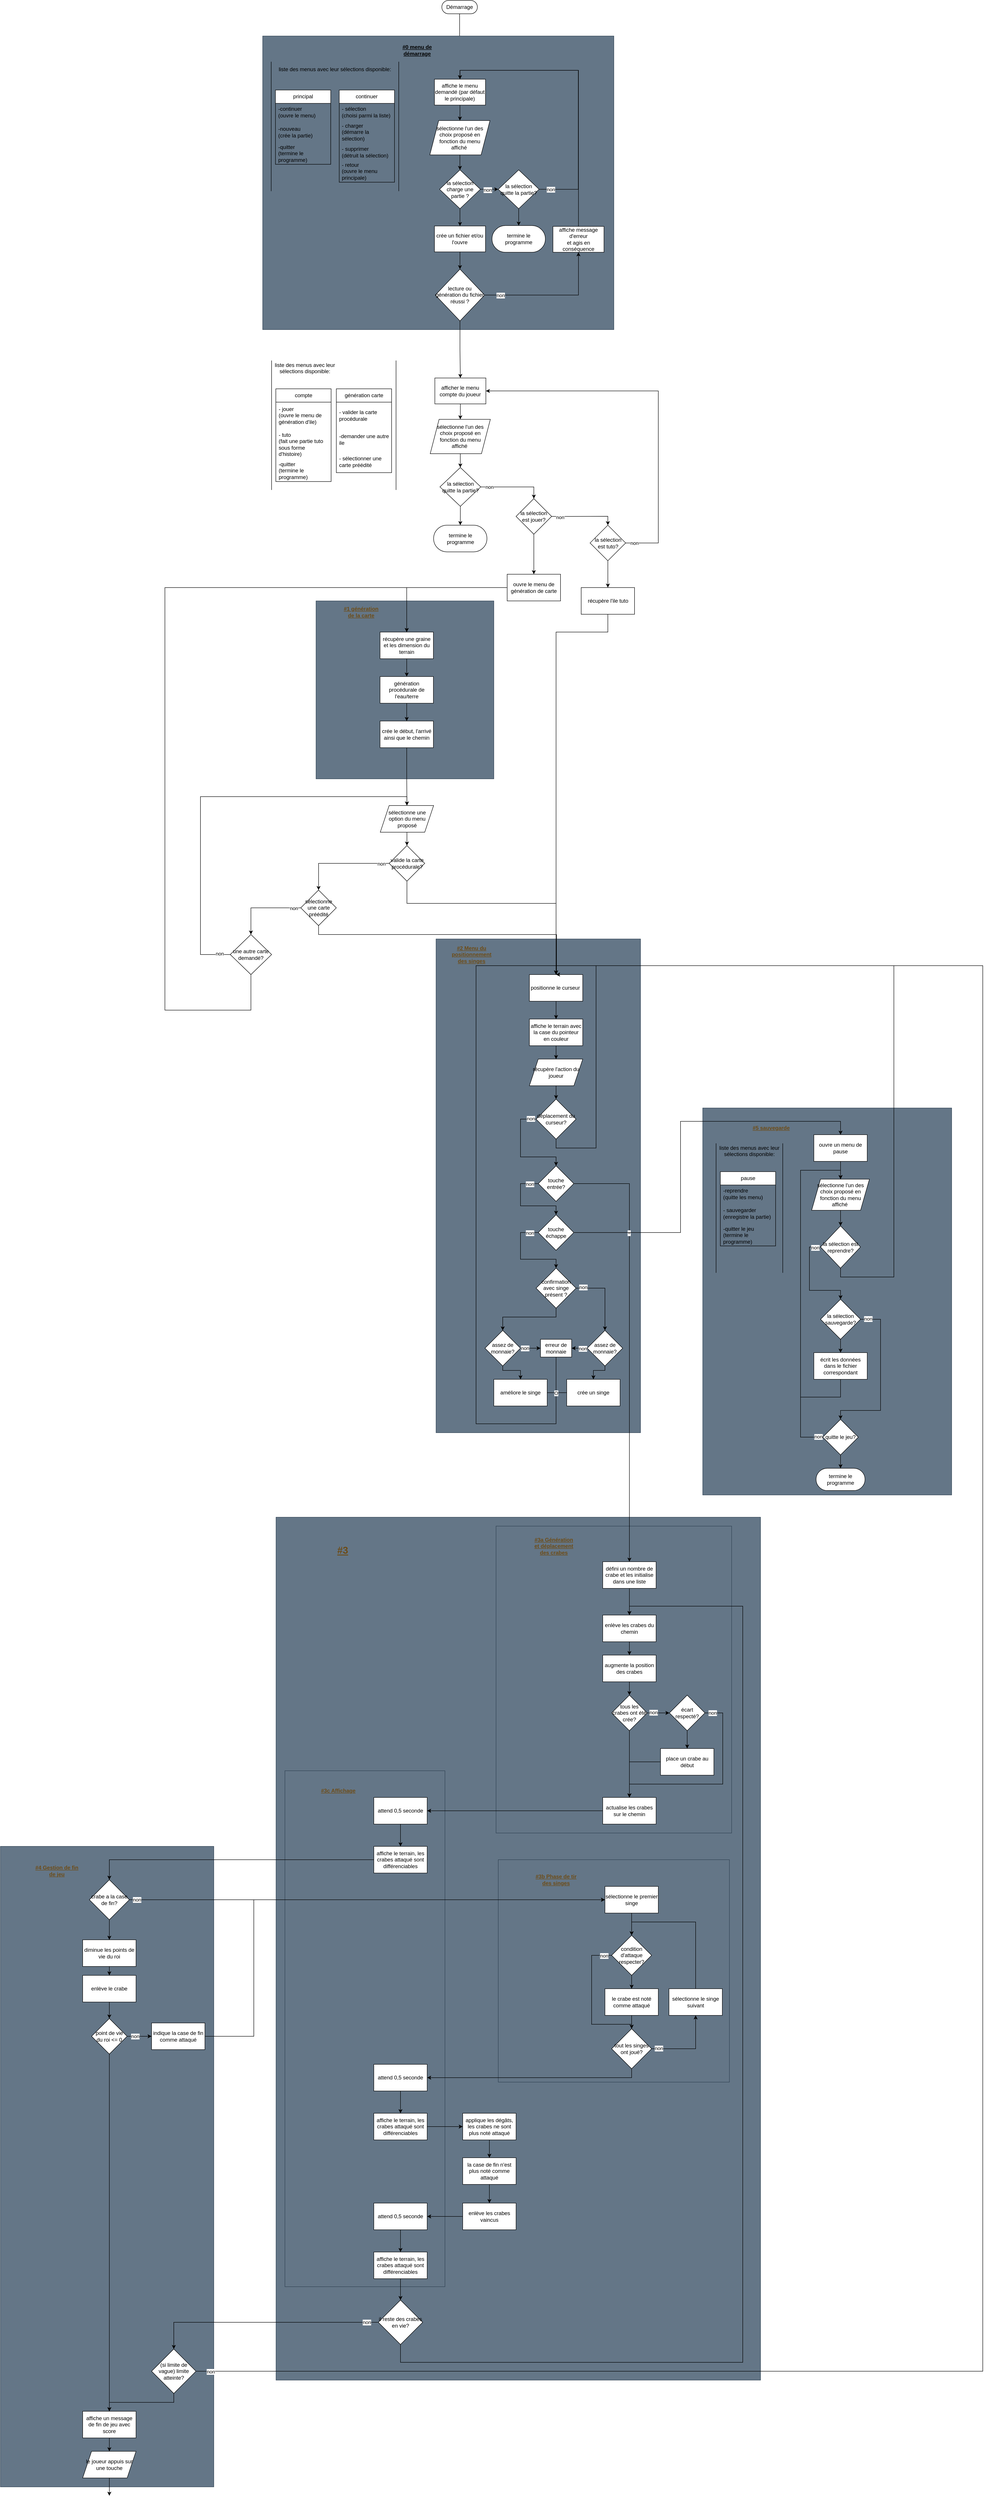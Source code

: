 <mxfile version="26.2.9">
  <diagram name="Page-1" id="RePBKd8PUlrn4f7n3Pg2">
    <mxGraphModel dx="4787" dy="3189" grid="1" gridSize="10" guides="1" tooltips="1" connect="1" arrows="1" fold="1" page="1" pageScale="1" pageWidth="827" pageHeight="1169" math="0" shadow="0">
      <root>
        <mxCell id="0" />
        <mxCell id="1" parent="0" />
        <mxCell id="tkAMl3I_U6TBoEiWDjw0-8" value="Démarrage" style="html=1;dashed=0;whiteSpace=wrap;shape=mxgraph.dfd.start" parent="1" vertex="1">
          <mxGeometry x="-417" y="-1030" width="80" height="30" as="geometry" />
        </mxCell>
        <mxCell id="FYv8A9jytuTznTgGOMHT-58" value="" style="group" parent="1" vertex="1" connectable="0">
          <mxGeometry x="-700" y="320" width="400" height="400" as="geometry" />
        </mxCell>
        <mxCell id="FYv8A9jytuTznTgGOMHT-47" value="" style="whiteSpace=wrap;html=1;aspect=fixed;fillColor=#647687;fontColor=#ffffff;strokeColor=#314354;" parent="FYv8A9jytuTznTgGOMHT-58" vertex="1">
          <mxGeometry width="400" height="400" as="geometry" />
        </mxCell>
        <mxCell id="FYv8A9jytuTznTgGOMHT-51" value="&lt;b&gt;&lt;font style=&quot;color: light-dark(rgb(109, 76, 23), rgb(101, 77, 33));&quot;&gt;&lt;u&gt;#1 génération de la carte&lt;/u&gt;&lt;/font&gt;&lt;/b&gt;" style="text;html=1;align=center;verticalAlign=middle;whiteSpace=wrap;rounded=0;" parent="FYv8A9jytuTznTgGOMHT-58" vertex="1">
          <mxGeometry x="59" y="10" width="85" height="30" as="geometry" />
        </mxCell>
        <mxCell id="FYv8A9jytuTznTgGOMHT-52" value="récupère une graine et les dimension du terrain" style="rounded=0;whiteSpace=wrap;html=1;" parent="FYv8A9jytuTznTgGOMHT-58" vertex="1">
          <mxGeometry x="144" y="70" width="120" height="60" as="geometry" />
        </mxCell>
        <mxCell id="FYv8A9jytuTznTgGOMHT-54" value="génération procédurale de l&#39;eau/terre" style="whiteSpace=wrap;html=1;rounded=0;" parent="FYv8A9jytuTznTgGOMHT-58" vertex="1">
          <mxGeometry x="144" y="170" width="120" height="60" as="geometry" />
        </mxCell>
        <mxCell id="FYv8A9jytuTznTgGOMHT-56" value="crée le début, l&#39;arrivé ainsi que le chemin" style="whiteSpace=wrap;html=1;rounded=0;" parent="FYv8A9jytuTznTgGOMHT-58" vertex="1">
          <mxGeometry x="144" y="270" width="120" height="60" as="geometry" />
        </mxCell>
        <mxCell id="FYv8A9jytuTznTgGOMHT-55" value="" style="edgeStyle=orthogonalEdgeStyle;rounded=0;orthogonalLoop=1;jettySize=auto;html=1;" parent="FYv8A9jytuTznTgGOMHT-58" source="FYv8A9jytuTznTgGOMHT-52" target="FYv8A9jytuTznTgGOMHT-54" edge="1">
          <mxGeometry relative="1" as="geometry" />
        </mxCell>
        <mxCell id="FYv8A9jytuTznTgGOMHT-57" value="" style="edgeStyle=orthogonalEdgeStyle;rounded=0;orthogonalLoop=1;jettySize=auto;html=1;" parent="FYv8A9jytuTznTgGOMHT-58" source="FYv8A9jytuTznTgGOMHT-54" target="FYv8A9jytuTznTgGOMHT-56" edge="1">
          <mxGeometry relative="1" as="geometry" />
        </mxCell>
        <mxCell id="FYv8A9jytuTznTgGOMHT-50" style="edgeStyle=orthogonalEdgeStyle;rounded=0;orthogonalLoop=1;jettySize=auto;html=1;entryX=0.5;entryY=0;entryDx=0;entryDy=0;" parent="1" source="tkAMl3I_U6TBoEiWDjw0-8" target="FYv8A9jytuTznTgGOMHT-3" edge="1">
          <mxGeometry relative="1" as="geometry" />
        </mxCell>
        <mxCell id="CY9E6Jo8FILQ7Pt6OAqS-133" value="" style="rounded=0;whiteSpace=wrap;html=1;fillColor=light-dark(#647687,#73818F);fontColor=#ffffff;strokeColor=#314354;gradientColor=none;gradientDirection=north;fillStyle=auto;" parent="1" vertex="1">
          <mxGeometry x="-790" y="2380" width="1090" height="1940" as="geometry" />
        </mxCell>
        <mxCell id="CY9E6Jo8FILQ7Pt6OAqS-111" value="" style="group" parent="1" vertex="1" connectable="0">
          <mxGeometry x="-295" y="2400" width="530" height="690" as="geometry" />
        </mxCell>
        <mxCell id="CY9E6Jo8FILQ7Pt6OAqS-134" value="" style="group" parent="CY9E6Jo8FILQ7Pt6OAqS-111" vertex="1" connectable="0">
          <mxGeometry width="530" height="690" as="geometry" />
        </mxCell>
        <mxCell id="CY9E6Jo8FILQ7Pt6OAqS-24" value="" style="rounded=0;whiteSpace=wrap;html=1;fillColor=#647687;fontColor=#ffffff;strokeColor=#314354;" parent="CY9E6Jo8FILQ7Pt6OAqS-134" vertex="1">
          <mxGeometry width="530" height="690" as="geometry" />
        </mxCell>
        <mxCell id="CY9E6Jo8FILQ7Pt6OAqS-46" value="&lt;b&gt;&lt;font style=&quot;color: light-dark(rgb(109, 76, 23), rgb(101, 77, 33));&quot;&gt;&lt;u&gt;#3a Génération et déplacement des crabes&lt;/u&gt;&lt;/font&gt;&lt;/b&gt;" style="text;html=1;align=center;verticalAlign=middle;whiteSpace=wrap;rounded=0;" parent="CY9E6Jo8FILQ7Pt6OAqS-134" vertex="1">
          <mxGeometry x="80" y="30" width="100" height="30" as="geometry" />
        </mxCell>
        <mxCell id="CY9E6Jo8FILQ7Pt6OAqS-47" value="défini un nombre de crabe et les initialise dans une liste" style="rounded=0;whiteSpace=wrap;html=1;" parent="CY9E6Jo8FILQ7Pt6OAqS-134" vertex="1">
          <mxGeometry x="240" y="80" width="120" height="60" as="geometry" />
        </mxCell>
        <mxCell id="CY9E6Jo8FILQ7Pt6OAqS-51" value="écart respecté?" style="rhombus;whiteSpace=wrap;html=1;rounded=0;" parent="CY9E6Jo8FILQ7Pt6OAqS-134" vertex="1">
          <mxGeometry x="390" y="380" width="80" height="80" as="geometry" />
        </mxCell>
        <mxCell id="CY9E6Jo8FILQ7Pt6OAqS-53" value="place un crabe au début" style="whiteSpace=wrap;html=1;rounded=0;" parent="CY9E6Jo8FILQ7Pt6OAqS-134" vertex="1">
          <mxGeometry x="370" y="500" width="120" height="60" as="geometry" />
        </mxCell>
        <mxCell id="CY9E6Jo8FILQ7Pt6OAqS-88" value="augmente la position des crabes" style="rounded=0;whiteSpace=wrap;html=1;" parent="CY9E6Jo8FILQ7Pt6OAqS-134" vertex="1">
          <mxGeometry x="240" y="290" width="120" height="60" as="geometry" />
        </mxCell>
        <mxCell id="CY9E6Jo8FILQ7Pt6OAqS-92" value="tous les crabes ont été crée?" style="rhombus;whiteSpace=wrap;html=1;rounded=0;" parent="CY9E6Jo8FILQ7Pt6OAqS-134" vertex="1">
          <mxGeometry x="260" y="380" width="80" height="80" as="geometry" />
        </mxCell>
        <mxCell id="CY9E6Jo8FILQ7Pt6OAqS-100" value="enlève les crabes du chemin" style="rounded=0;whiteSpace=wrap;html=1;" parent="CY9E6Jo8FILQ7Pt6OAqS-134" vertex="1">
          <mxGeometry x="240" y="200" width="120" height="60" as="geometry" />
        </mxCell>
        <mxCell id="CY9E6Jo8FILQ7Pt6OAqS-104" value="actualise les crabes sur le chemin" style="rounded=0;whiteSpace=wrap;html=1;" parent="CY9E6Jo8FILQ7Pt6OAqS-134" vertex="1">
          <mxGeometry x="240" y="610" width="120" height="60" as="geometry" />
        </mxCell>
        <mxCell id="CY9E6Jo8FILQ7Pt6OAqS-54" value="" style="edgeStyle=orthogonalEdgeStyle;rounded=0;orthogonalLoop=1;jettySize=auto;html=1;" parent="CY9E6Jo8FILQ7Pt6OAqS-134" source="CY9E6Jo8FILQ7Pt6OAqS-51" target="CY9E6Jo8FILQ7Pt6OAqS-53" edge="1">
          <mxGeometry relative="1" as="geometry" />
        </mxCell>
        <mxCell id="CY9E6Jo8FILQ7Pt6OAqS-95" style="edgeStyle=orthogonalEdgeStyle;rounded=0;orthogonalLoop=1;jettySize=auto;html=1;entryX=0;entryY=0.5;entryDx=0;entryDy=0;" parent="CY9E6Jo8FILQ7Pt6OAqS-134" source="CY9E6Jo8FILQ7Pt6OAqS-92" target="CY9E6Jo8FILQ7Pt6OAqS-51" edge="1">
          <mxGeometry relative="1" as="geometry" />
        </mxCell>
        <mxCell id="CY9E6Jo8FILQ7Pt6OAqS-97" value="non" style="edgeLabel;html=1;align=center;verticalAlign=middle;resizable=0;points=[];" parent="CY9E6Jo8FILQ7Pt6OAqS-95" vertex="1" connectable="0">
          <mxGeometry x="-0.462" y="1" relative="1" as="geometry">
            <mxPoint as="offset" />
          </mxGeometry>
        </mxCell>
        <mxCell id="CY9E6Jo8FILQ7Pt6OAqS-103" value="" style="edgeStyle=orthogonalEdgeStyle;rounded=0;orthogonalLoop=1;jettySize=auto;html=1;entryX=0.5;entryY=0;entryDx=0;entryDy=0;" parent="CY9E6Jo8FILQ7Pt6OAqS-134" source="CY9E6Jo8FILQ7Pt6OAqS-88" target="CY9E6Jo8FILQ7Pt6OAqS-92" edge="1">
          <mxGeometry relative="1" as="geometry">
            <mxPoint x="300" y="300" as="sourcePoint" />
            <mxPoint x="300" y="350" as="targetPoint" />
          </mxGeometry>
        </mxCell>
        <mxCell id="CY9E6Jo8FILQ7Pt6OAqS-101" value="" style="edgeStyle=orthogonalEdgeStyle;rounded=0;orthogonalLoop=1;jettySize=auto;html=1;" parent="CY9E6Jo8FILQ7Pt6OAqS-134" source="CY9E6Jo8FILQ7Pt6OAqS-47" target="CY9E6Jo8FILQ7Pt6OAqS-100" edge="1">
          <mxGeometry relative="1" as="geometry">
            <mxPoint x="300" y="140" as="sourcePoint" />
            <mxPoint x="300" y="230" as="targetPoint" />
          </mxGeometry>
        </mxCell>
        <mxCell id="CY9E6Jo8FILQ7Pt6OAqS-89" value="" style="edgeStyle=orthogonalEdgeStyle;rounded=0;orthogonalLoop=1;jettySize=auto;html=1;" parent="CY9E6Jo8FILQ7Pt6OAqS-134" source="CY9E6Jo8FILQ7Pt6OAqS-100" target="CY9E6Jo8FILQ7Pt6OAqS-88" edge="1">
          <mxGeometry relative="1" as="geometry">
            <mxPoint x="300" y="140" as="sourcePoint" />
            <mxPoint x="300" y="180" as="targetPoint" />
          </mxGeometry>
        </mxCell>
        <mxCell id="CY9E6Jo8FILQ7Pt6OAqS-57" style="edgeStyle=orthogonalEdgeStyle;rounded=0;orthogonalLoop=1;jettySize=auto;html=1;entryX=0.5;entryY=0;entryDx=0;entryDy=0;exitX=1;exitY=0.5;exitDx=0;exitDy=0;" parent="CY9E6Jo8FILQ7Pt6OAqS-134" source="CY9E6Jo8FILQ7Pt6OAqS-51" target="CY9E6Jo8FILQ7Pt6OAqS-104" edge="1">
          <mxGeometry relative="1" as="geometry">
            <mxPoint x="300" y="610" as="targetPoint" />
            <Array as="points">
              <mxPoint x="510.02" y="420" />
              <mxPoint x="510.02" y="580" />
              <mxPoint x="300.02" y="580" />
            </Array>
          </mxGeometry>
        </mxCell>
        <mxCell id="CY9E6Jo8FILQ7Pt6OAqS-58" value="non" style="edgeLabel;html=1;align=center;verticalAlign=middle;resizable=0;points=[];" parent="CY9E6Jo8FILQ7Pt6OAqS-57" vertex="1" connectable="0">
          <mxGeometry x="-0.923" relative="1" as="geometry">
            <mxPoint as="offset" />
          </mxGeometry>
        </mxCell>
        <mxCell id="CY9E6Jo8FILQ7Pt6OAqS-94" style="edgeStyle=orthogonalEdgeStyle;rounded=0;orthogonalLoop=1;jettySize=auto;html=1;entryX=0.5;entryY=0;entryDx=0;entryDy=0;" parent="CY9E6Jo8FILQ7Pt6OAqS-134" source="CY9E6Jo8FILQ7Pt6OAqS-92" target="CY9E6Jo8FILQ7Pt6OAqS-104" edge="1">
          <mxGeometry relative="1" as="geometry">
            <mxPoint x="300" y="610" as="targetPoint" />
          </mxGeometry>
        </mxCell>
        <mxCell id="CY9E6Jo8FILQ7Pt6OAqS-98" style="edgeStyle=orthogonalEdgeStyle;rounded=0;orthogonalLoop=1;jettySize=auto;html=1;entryX=0.5;entryY=0;entryDx=0;entryDy=0;" parent="CY9E6Jo8FILQ7Pt6OAqS-134" source="CY9E6Jo8FILQ7Pt6OAqS-53" target="CY9E6Jo8FILQ7Pt6OAqS-104" edge="1">
          <mxGeometry relative="1" as="geometry">
            <mxPoint x="300" y="610" as="targetPoint" />
          </mxGeometry>
        </mxCell>
        <mxCell id="CY9E6Jo8FILQ7Pt6OAqS-126" value="" style="edgeStyle=orthogonalEdgeStyle;rounded=0;orthogonalLoop=1;jettySize=auto;html=1;" parent="1" source="CY9E6Jo8FILQ7Pt6OAqS-173" target="CY9E6Jo8FILQ7Pt6OAqS-125" edge="1">
          <mxGeometry relative="1" as="geometry" />
        </mxCell>
        <mxCell id="CY9E6Jo8FILQ7Pt6OAqS-122" value="applique les dégâts, les crabes ne sont plus noté attaqué" style="whiteSpace=wrap;html=1;rounded=0;" parent="1" vertex="1">
          <mxGeometry x="-370" y="3720" width="120" height="60" as="geometry" />
        </mxCell>
        <mxCell id="CY9E6Jo8FILQ7Pt6OAqS-125" value="enlève les crabes vaincus" style="whiteSpace=wrap;html=1;rounded=0;" parent="1" vertex="1">
          <mxGeometry x="-370" y="3922" width="120" height="60" as="geometry" />
        </mxCell>
        <mxCell id="CY9E6Jo8FILQ7Pt6OAqS-135" value="" style="group" parent="1" vertex="1" connectable="0">
          <mxGeometry x="-290" y="3150" width="520" height="500" as="geometry" />
        </mxCell>
        <mxCell id="CY9E6Jo8FILQ7Pt6OAqS-61" value="" style="rounded=0;whiteSpace=wrap;html=1;fillColor=#647687;fontColor=#ffffff;strokeColor=#314354;" parent="CY9E6Jo8FILQ7Pt6OAqS-135" vertex="1">
          <mxGeometry width="520" height="500" as="geometry" />
        </mxCell>
        <mxCell id="CY9E6Jo8FILQ7Pt6OAqS-62" value="&lt;b&gt;&lt;font style=&quot;color: light-dark(rgb(109, 76, 23), rgb(101, 77, 33));&quot;&gt;&lt;u&gt;#3b Phase de tir des singes&lt;/u&gt;&lt;/font&gt;&lt;/b&gt;" style="text;html=1;align=center;verticalAlign=middle;whiteSpace=wrap;rounded=0;" parent="CY9E6Jo8FILQ7Pt6OAqS-135" vertex="1">
          <mxGeometry x="80" y="30" width="100" height="30" as="geometry" />
        </mxCell>
        <mxCell id="CY9E6Jo8FILQ7Pt6OAqS-68" value="condition d&#39;attaque respecter?" style="rhombus;whiteSpace=wrap;html=1;rounded=0;" parent="CY9E6Jo8FILQ7Pt6OAqS-135" vertex="1">
          <mxGeometry x="255" y="170" width="90" height="90" as="geometry" />
        </mxCell>
        <mxCell id="CY9E6Jo8FILQ7Pt6OAqS-70" value="le crabe est noté comme attaqué" style="whiteSpace=wrap;html=1;rounded=0;" parent="CY9E6Jo8FILQ7Pt6OAqS-135" vertex="1">
          <mxGeometry x="240" y="290" width="120" height="60" as="geometry" />
        </mxCell>
        <mxCell id="CY9E6Jo8FILQ7Pt6OAqS-72" value="tout les singes ont joué?" style="rhombus;whiteSpace=wrap;html=1;rounded=0;" parent="CY9E6Jo8FILQ7Pt6OAqS-135" vertex="1">
          <mxGeometry x="255" y="380" width="90" height="90" as="geometry" />
        </mxCell>
        <mxCell id="CY9E6Jo8FILQ7Pt6OAqS-74" value="sélectionne le singe suivant" style="whiteSpace=wrap;html=1;rounded=0;" parent="CY9E6Jo8FILQ7Pt6OAqS-135" vertex="1">
          <mxGeometry x="384" y="290" width="120" height="60" as="geometry" />
        </mxCell>
        <mxCell id="CY9E6Jo8FILQ7Pt6OAqS-76" value="sélectionne le premier singe" style="rounded=0;whiteSpace=wrap;html=1;" parent="CY9E6Jo8FILQ7Pt6OAqS-135" vertex="1">
          <mxGeometry x="240" y="60" width="120" height="60" as="geometry" />
        </mxCell>
        <mxCell id="CY9E6Jo8FILQ7Pt6OAqS-65" value="" style="edgeStyle=orthogonalEdgeStyle;rounded=0;orthogonalLoop=1;jettySize=auto;html=1;entryX=0.5;entryY=0;entryDx=0;entryDy=0;" parent="CY9E6Jo8FILQ7Pt6OAqS-135" source="CY9E6Jo8FILQ7Pt6OAqS-68" target="CY9E6Jo8FILQ7Pt6OAqS-70" edge="1">
          <mxGeometry relative="1" as="geometry" />
        </mxCell>
        <mxCell id="CY9E6Jo8FILQ7Pt6OAqS-73" value="" style="edgeStyle=orthogonalEdgeStyle;rounded=0;orthogonalLoop=1;jettySize=auto;html=1;" parent="CY9E6Jo8FILQ7Pt6OAqS-135" source="CY9E6Jo8FILQ7Pt6OAqS-70" target="CY9E6Jo8FILQ7Pt6OAqS-72" edge="1">
          <mxGeometry relative="1" as="geometry" />
        </mxCell>
        <mxCell id="CY9E6Jo8FILQ7Pt6OAqS-80" style="edgeStyle=orthogonalEdgeStyle;rounded=0;orthogonalLoop=1;jettySize=auto;html=1;entryX=0.5;entryY=0;entryDx=0;entryDy=0;" parent="CY9E6Jo8FILQ7Pt6OAqS-135" source="CY9E6Jo8FILQ7Pt6OAqS-68" target="CY9E6Jo8FILQ7Pt6OAqS-72" edge="1">
          <mxGeometry relative="1" as="geometry">
            <Array as="points">
              <mxPoint x="210" y="215" />
              <mxPoint x="210" y="370" />
              <mxPoint x="300" y="370" />
            </Array>
          </mxGeometry>
        </mxCell>
        <mxCell id="CY9E6Jo8FILQ7Pt6OAqS-132" value="non" style="edgeLabel;html=1;align=center;verticalAlign=middle;resizable=0;points=[];" parent="CY9E6Jo8FILQ7Pt6OAqS-80" vertex="1" connectable="0">
          <mxGeometry x="-0.883" y="1" relative="1" as="geometry">
            <mxPoint as="offset" />
          </mxGeometry>
        </mxCell>
        <mxCell id="CY9E6Jo8FILQ7Pt6OAqS-75" value="" style="edgeStyle=orthogonalEdgeStyle;rounded=0;orthogonalLoop=1;jettySize=auto;html=1;" parent="CY9E6Jo8FILQ7Pt6OAqS-135" source="CY9E6Jo8FILQ7Pt6OAqS-72" target="CY9E6Jo8FILQ7Pt6OAqS-74" edge="1">
          <mxGeometry relative="1" as="geometry" />
        </mxCell>
        <mxCell id="CY9E6Jo8FILQ7Pt6OAqS-83" value="non" style="edgeLabel;html=1;align=center;verticalAlign=middle;resizable=0;points=[];" parent="CY9E6Jo8FILQ7Pt6OAqS-75" vertex="1" connectable="0">
          <mxGeometry x="-0.818" y="1" relative="1" as="geometry">
            <mxPoint as="offset" />
          </mxGeometry>
        </mxCell>
        <mxCell id="CY9E6Jo8FILQ7Pt6OAqS-78" style="edgeStyle=orthogonalEdgeStyle;rounded=0;orthogonalLoop=1;jettySize=auto;html=1;entryX=0.5;entryY=0;entryDx=0;entryDy=0;exitX=0.5;exitY=0;exitDx=0;exitDy=0;" parent="CY9E6Jo8FILQ7Pt6OAqS-135" source="CY9E6Jo8FILQ7Pt6OAqS-74" target="CY9E6Jo8FILQ7Pt6OAqS-68" edge="1">
          <mxGeometry relative="1" as="geometry">
            <Array as="points">
              <mxPoint x="444" y="140" />
              <mxPoint x="300" y="140" />
            </Array>
          </mxGeometry>
        </mxCell>
        <mxCell id="CY9E6Jo8FILQ7Pt6OAqS-77" style="edgeStyle=orthogonalEdgeStyle;rounded=0;orthogonalLoop=1;jettySize=auto;html=1;entryX=0.5;entryY=0;entryDx=0;entryDy=0;" parent="CY9E6Jo8FILQ7Pt6OAqS-135" source="CY9E6Jo8FILQ7Pt6OAqS-76" target="CY9E6Jo8FILQ7Pt6OAqS-68" edge="1">
          <mxGeometry relative="1" as="geometry" />
        </mxCell>
        <mxCell id="CY9E6Jo8FILQ7Pt6OAqS-137" value="&lt;b&gt;&lt;font style=&quot;color: light-dark(rgb(109, 76, 23), rgb(101, 77, 33)); font-size: 22px;&quot;&gt;&lt;u style=&quot;&quot;&gt;#3&lt;/u&gt;&lt;/font&gt;&lt;/b&gt;" style="text;html=1;align=center;verticalAlign=middle;whiteSpace=wrap;rounded=0;" parent="1" vertex="1">
          <mxGeometry x="-690" y="2440" width="100" height="30" as="geometry" />
        </mxCell>
        <mxCell id="CY9E6Jo8FILQ7Pt6OAqS-174" value="" style="edgeStyle=orthogonalEdgeStyle;rounded=0;orthogonalLoop=1;jettySize=auto;html=1;" parent="1" source="CY9E6Jo8FILQ7Pt6OAqS-122" target="CY9E6Jo8FILQ7Pt6OAqS-173" edge="1">
          <mxGeometry relative="1" as="geometry">
            <mxPoint x="-310" y="3780" as="sourcePoint" />
            <mxPoint x="-310" y="3922" as="targetPoint" />
          </mxGeometry>
        </mxCell>
        <mxCell id="CY9E6Jo8FILQ7Pt6OAqS-173" value="la case de fin n&#39;est plus noté comme attaqué" style="rounded=0;whiteSpace=wrap;html=1;" parent="1" vertex="1">
          <mxGeometry x="-370" y="3820" width="120" height="60" as="geometry" />
        </mxCell>
        <mxCell id="CY9E6Jo8FILQ7Pt6OAqS-184" value="" style="group" parent="1" vertex="1" connectable="0">
          <mxGeometry x="-770" y="2950" width="360" height="1160" as="geometry" />
        </mxCell>
        <mxCell id="CY9E6Jo8FILQ7Pt6OAqS-109" value="" style="rounded=0;whiteSpace=wrap;html=1;fillColor=#647687;fontColor=#ffffff;strokeColor=#314354;" parent="CY9E6Jo8FILQ7Pt6OAqS-184" vertex="1">
          <mxGeometry width="360" height="1160" as="geometry" />
        </mxCell>
        <mxCell id="CY9E6Jo8FILQ7Pt6OAqS-110" value="&lt;b&gt;&lt;font style=&quot;color: light-dark(rgb(109, 76, 23), rgb(101, 77, 33));&quot;&gt;&lt;u&gt;#3c Affichage&lt;/u&gt;&lt;/font&gt;&lt;/b&gt;" style="text;html=1;align=center;verticalAlign=middle;whiteSpace=wrap;rounded=0;" parent="CY9E6Jo8FILQ7Pt6OAqS-184" vertex="1">
          <mxGeometry x="70" y="30" width="100" height="30" as="geometry" />
        </mxCell>
        <mxCell id="CY9E6Jo8FILQ7Pt6OAqS-108" value="affiche le terrain, les crabes attaqué sont différenciables" style="whiteSpace=wrap;html=1;rounded=0;" parent="CY9E6Jo8FILQ7Pt6OAqS-184" vertex="1">
          <mxGeometry x="200" y="170" width="120" height="60" as="geometry" />
        </mxCell>
        <mxCell id="CY9E6Jo8FILQ7Pt6OAqS-115" value="attend 0,5 seconde" style="whiteSpace=wrap;html=1;rounded=0;" parent="CY9E6Jo8FILQ7Pt6OAqS-184" vertex="1">
          <mxGeometry x="200" y="60" width="120" height="60" as="geometry" />
        </mxCell>
        <mxCell id="CY9E6Jo8FILQ7Pt6OAqS-118" value="attend 0,5 seconde" style="rounded=0;whiteSpace=wrap;html=1;" parent="CY9E6Jo8FILQ7Pt6OAqS-184" vertex="1">
          <mxGeometry x="200" y="660" width="120" height="60" as="geometry" />
        </mxCell>
        <mxCell id="CY9E6Jo8FILQ7Pt6OAqS-119" value="affiche le terrain, les crabes attaqué sont différenciables" style="whiteSpace=wrap;html=1;rounded=0;" parent="CY9E6Jo8FILQ7Pt6OAqS-184" vertex="1">
          <mxGeometry x="200" y="770" width="120" height="60" as="geometry" />
        </mxCell>
        <mxCell id="CY9E6Jo8FILQ7Pt6OAqS-127" value="attend 0,5 seconde" style="rounded=0;whiteSpace=wrap;html=1;" parent="CY9E6Jo8FILQ7Pt6OAqS-184" vertex="1">
          <mxGeometry x="200" y="972" width="120" height="60" as="geometry" />
        </mxCell>
        <mxCell id="CY9E6Jo8FILQ7Pt6OAqS-128" value="affiche le terrain, les crabes attaqué sont différenciables" style="whiteSpace=wrap;html=1;rounded=0;" parent="CY9E6Jo8FILQ7Pt6OAqS-184" vertex="1">
          <mxGeometry x="200" y="1082" width="120" height="60" as="geometry" />
        </mxCell>
        <mxCell id="CY9E6Jo8FILQ7Pt6OAqS-117" style="edgeStyle=orthogonalEdgeStyle;rounded=0;orthogonalLoop=1;jettySize=auto;html=1;entryX=0.5;entryY=0;entryDx=0;entryDy=0;" parent="CY9E6Jo8FILQ7Pt6OAqS-184" source="CY9E6Jo8FILQ7Pt6OAqS-115" target="CY9E6Jo8FILQ7Pt6OAqS-108" edge="1">
          <mxGeometry relative="1" as="geometry" />
        </mxCell>
        <mxCell id="CY9E6Jo8FILQ7Pt6OAqS-120" style="edgeStyle=orthogonalEdgeStyle;rounded=0;orthogonalLoop=1;jettySize=auto;html=1;entryX=0.5;entryY=0;entryDx=0;entryDy=0;" parent="CY9E6Jo8FILQ7Pt6OAqS-184" source="CY9E6Jo8FILQ7Pt6OAqS-118" target="CY9E6Jo8FILQ7Pt6OAqS-119" edge="1">
          <mxGeometry relative="1" as="geometry" />
        </mxCell>
        <mxCell id="CY9E6Jo8FILQ7Pt6OAqS-129" style="edgeStyle=orthogonalEdgeStyle;rounded=0;orthogonalLoop=1;jettySize=auto;html=1;entryX=0.5;entryY=0;entryDx=0;entryDy=0;" parent="CY9E6Jo8FILQ7Pt6OAqS-184" source="CY9E6Jo8FILQ7Pt6OAqS-127" target="CY9E6Jo8FILQ7Pt6OAqS-128" edge="1">
          <mxGeometry relative="1" as="geometry" />
        </mxCell>
        <mxCell id="CY9E6Jo8FILQ7Pt6OAqS-116" style="edgeStyle=orthogonalEdgeStyle;rounded=0;orthogonalLoop=1;jettySize=auto;html=1;entryX=1;entryY=0.5;entryDx=0;entryDy=0;" parent="1" source="CY9E6Jo8FILQ7Pt6OAqS-104" target="CY9E6Jo8FILQ7Pt6OAqS-115" edge="1">
          <mxGeometry relative="1" as="geometry" />
        </mxCell>
        <mxCell id="CY9E6Jo8FILQ7Pt6OAqS-123" value="" style="edgeStyle=orthogonalEdgeStyle;rounded=0;orthogonalLoop=1;jettySize=auto;html=1;" parent="1" source="CY9E6Jo8FILQ7Pt6OAqS-119" target="CY9E6Jo8FILQ7Pt6OAqS-122" edge="1">
          <mxGeometry relative="1" as="geometry" />
        </mxCell>
        <mxCell id="CY9E6Jo8FILQ7Pt6OAqS-130" style="edgeStyle=orthogonalEdgeStyle;rounded=0;orthogonalLoop=1;jettySize=auto;html=1;entryX=1;entryY=0.5;entryDx=0;entryDy=0;" parent="1" source="CY9E6Jo8FILQ7Pt6OAqS-125" target="CY9E6Jo8FILQ7Pt6OAqS-127" edge="1">
          <mxGeometry relative="1" as="geometry" />
        </mxCell>
        <mxCell id="CY9E6Jo8FILQ7Pt6OAqS-106" value="" style="edgeStyle=orthogonalEdgeStyle;rounded=0;orthogonalLoop=1;jettySize=auto;html=1;exitX=0.5;exitY=1;exitDx=0;exitDy=0;entryX=1;entryY=0.5;entryDx=0;entryDy=0;" parent="1" source="CY9E6Jo8FILQ7Pt6OAqS-72" target="CY9E6Jo8FILQ7Pt6OAqS-118" edge="1">
          <mxGeometry relative="1" as="geometry">
            <mxPoint x="561" y="3820" as="targetPoint" />
          </mxGeometry>
        </mxCell>
        <mxCell id="CY9E6Jo8FILQ7Pt6OAqS-190" style="edgeStyle=orthogonalEdgeStyle;rounded=0;orthogonalLoop=1;jettySize=auto;html=1;entryX=0.5;entryY=0;entryDx=0;entryDy=0;exitX=0.5;exitY=1;exitDx=0;exitDy=0;" parent="1" source="CY9E6Jo8FILQ7Pt6OAqS-188" target="CY9E6Jo8FILQ7Pt6OAqS-100" edge="1">
          <mxGeometry relative="1" as="geometry">
            <Array as="points">
              <mxPoint x="-510" y="4280" />
              <mxPoint x="260" y="4280" />
              <mxPoint x="260" y="2580" />
              <mxPoint x="5" y="2580" />
            </Array>
          </mxGeometry>
        </mxCell>
        <mxCell id="CY9E6Jo8FILQ7Pt6OAqS-188" value="il reste des crabes en vie?" style="rhombus;whiteSpace=wrap;html=1;" parent="1" vertex="1">
          <mxGeometry x="-560" y="4140" width="100" height="100" as="geometry" />
        </mxCell>
        <mxCell id="CY9E6Jo8FILQ7Pt6OAqS-189" style="edgeStyle=orthogonalEdgeStyle;rounded=0;orthogonalLoop=1;jettySize=auto;html=1;" parent="1" source="CY9E6Jo8FILQ7Pt6OAqS-128" target="CY9E6Jo8FILQ7Pt6OAqS-188" edge="1">
          <mxGeometry relative="1" as="geometry" />
        </mxCell>
        <mxCell id="CY9E6Jo8FILQ7Pt6OAqS-213" value="" style="group" parent="1" vertex="1" connectable="0">
          <mxGeometry x="-1410" y="3120" width="480" height="1440" as="geometry" />
        </mxCell>
        <mxCell id="CY9E6Jo8FILQ7Pt6OAqS-138" value="" style="rounded=0;whiteSpace=wrap;html=1;fillColor=#647687;fontColor=#ffffff;strokeColor=#314354;" parent="CY9E6Jo8FILQ7Pt6OAqS-213" vertex="1">
          <mxGeometry width="480" height="1440" as="geometry" />
        </mxCell>
        <mxCell id="CY9E6Jo8FILQ7Pt6OAqS-152" value="&lt;b&gt;&lt;font style=&quot;color: light-dark(rgb(109, 76, 23), rgb(101, 77, 33));&quot;&gt;&lt;u&gt;#4 Gestion de fin de jeu&lt;/u&gt;&lt;/font&gt;&lt;/b&gt;" style="text;html=1;align=center;verticalAlign=middle;whiteSpace=wrap;rounded=0;" parent="CY9E6Jo8FILQ7Pt6OAqS-213" vertex="1">
          <mxGeometry x="77" y="40" width="100" height="30" as="geometry" />
        </mxCell>
        <mxCell id="CY9E6Jo8FILQ7Pt6OAqS-160" value="" style="edgeStyle=orthogonalEdgeStyle;rounded=0;orthogonalLoop=1;jettySize=auto;html=1;" parent="CY9E6Jo8FILQ7Pt6OAqS-213" source="CY9E6Jo8FILQ7Pt6OAqS-154" target="CY9E6Jo8FILQ7Pt6OAqS-159" edge="1">
          <mxGeometry relative="1" as="geometry" />
        </mxCell>
        <mxCell id="CY9E6Jo8FILQ7Pt6OAqS-154" value="crabe a la case de fin?" style="rhombus;whiteSpace=wrap;html=1;rounded=0;" parent="CY9E6Jo8FILQ7Pt6OAqS-213" vertex="1">
          <mxGeometry x="200" y="75" width="90" height="90" as="geometry" />
        </mxCell>
        <mxCell id="CY9E6Jo8FILQ7Pt6OAqS-165" value="" style="edgeStyle=orthogonalEdgeStyle;rounded=0;orthogonalLoop=1;jettySize=auto;html=1;" parent="CY9E6Jo8FILQ7Pt6OAqS-213" source="CY9E6Jo8FILQ7Pt6OAqS-159" target="CY9E6Jo8FILQ7Pt6OAqS-164" edge="1">
          <mxGeometry relative="1" as="geometry" />
        </mxCell>
        <mxCell id="CY9E6Jo8FILQ7Pt6OAqS-159" value="diminue les points de vie du roi" style="whiteSpace=wrap;html=1;rounded=0;" parent="CY9E6Jo8FILQ7Pt6OAqS-213" vertex="1">
          <mxGeometry x="185" y="210" width="120" height="60" as="geometry" />
        </mxCell>
        <mxCell id="CY9E6Jo8FILQ7Pt6OAqS-167" value="" style="edgeStyle=orthogonalEdgeStyle;rounded=0;orthogonalLoop=1;jettySize=auto;html=1;" parent="CY9E6Jo8FILQ7Pt6OAqS-213" source="CY9E6Jo8FILQ7Pt6OAqS-164" target="CY9E6Jo8FILQ7Pt6OAqS-166" edge="1">
          <mxGeometry relative="1" as="geometry" />
        </mxCell>
        <mxCell id="CY9E6Jo8FILQ7Pt6OAqS-164" value="enlève le crabe" style="whiteSpace=wrap;html=1;rounded=0;" parent="CY9E6Jo8FILQ7Pt6OAqS-213" vertex="1">
          <mxGeometry x="185" y="290" width="120" height="60" as="geometry" />
        </mxCell>
        <mxCell id="CY9E6Jo8FILQ7Pt6OAqS-170" style="edgeStyle=orthogonalEdgeStyle;rounded=0;orthogonalLoop=1;jettySize=auto;html=1;entryX=0;entryY=0.5;entryDx=0;entryDy=0;" parent="CY9E6Jo8FILQ7Pt6OAqS-213" source="CY9E6Jo8FILQ7Pt6OAqS-166" target="CY9E6Jo8FILQ7Pt6OAqS-169" edge="1">
          <mxGeometry relative="1" as="geometry" />
        </mxCell>
        <mxCell id="CY9E6Jo8FILQ7Pt6OAqS-171" value="non" style="edgeLabel;html=1;align=center;verticalAlign=middle;resizable=0;points=[];" parent="CY9E6Jo8FILQ7Pt6OAqS-170" vertex="1" connectable="0">
          <mxGeometry x="-0.37" relative="1" as="geometry">
            <mxPoint as="offset" />
          </mxGeometry>
        </mxCell>
        <mxCell id="CY9E6Jo8FILQ7Pt6OAqS-176" value="" style="edgeStyle=orthogonalEdgeStyle;rounded=0;orthogonalLoop=1;jettySize=auto;html=1;" parent="CY9E6Jo8FILQ7Pt6OAqS-213" source="CY9E6Jo8FILQ7Pt6OAqS-166" target="CY9E6Jo8FILQ7Pt6OAqS-175" edge="1">
          <mxGeometry relative="1" as="geometry" />
        </mxCell>
        <mxCell id="CY9E6Jo8FILQ7Pt6OAqS-166" value="point de vie du roi &amp;lt;= 0" style="rhombus;whiteSpace=wrap;html=1;rounded=0;" parent="CY9E6Jo8FILQ7Pt6OAqS-213" vertex="1">
          <mxGeometry x="205" y="387" width="80" height="80" as="geometry" />
        </mxCell>
        <mxCell id="CY9E6Jo8FILQ7Pt6OAqS-169" value="indique la case de fin comme attaqué" style="rounded=0;whiteSpace=wrap;html=1;" parent="CY9E6Jo8FILQ7Pt6OAqS-213" vertex="1">
          <mxGeometry x="340" y="397" width="120" height="60" as="geometry" />
        </mxCell>
        <mxCell id="CY9E6Jo8FILQ7Pt6OAqS-179" value="" style="edgeStyle=orthogonalEdgeStyle;rounded=0;orthogonalLoop=1;jettySize=auto;html=1;" parent="CY9E6Jo8FILQ7Pt6OAqS-213" source="CY9E6Jo8FILQ7Pt6OAqS-175" target="CY9E6Jo8FILQ7Pt6OAqS-178" edge="1">
          <mxGeometry relative="1" as="geometry" />
        </mxCell>
        <mxCell id="CY9E6Jo8FILQ7Pt6OAqS-175" value="affiche un message de fin de jeu avec score" style="whiteSpace=wrap;html=1;rounded=0;" parent="CY9E6Jo8FILQ7Pt6OAqS-213" vertex="1">
          <mxGeometry x="185" y="1270" width="120" height="60" as="geometry" />
        </mxCell>
        <mxCell id="CY9E6Jo8FILQ7Pt6OAqS-178" value="le joueur appuis sur une touche" style="shape=parallelogram;perimeter=parallelogramPerimeter;whiteSpace=wrap;html=1;fixedSize=1;rounded=0;" parent="CY9E6Jo8FILQ7Pt6OAqS-213" vertex="1">
          <mxGeometry x="185" y="1360" width="120" height="60" as="geometry" />
        </mxCell>
        <mxCell id="CY9E6Jo8FILQ7Pt6OAqS-211" style="edgeStyle=orthogonalEdgeStyle;rounded=0;orthogonalLoop=1;jettySize=auto;html=1;exitX=0.5;exitY=1;exitDx=0;exitDy=0;entryX=0.5;entryY=0;entryDx=0;entryDy=0;" parent="CY9E6Jo8FILQ7Pt6OAqS-213" source="CY9E6Jo8FILQ7Pt6OAqS-201" target="CY9E6Jo8FILQ7Pt6OAqS-175" edge="1">
          <mxGeometry relative="1" as="geometry" />
        </mxCell>
        <mxCell id="CY9E6Jo8FILQ7Pt6OAqS-201" value="(si limite de vague) limite atteinte?" style="rhombus;whiteSpace=wrap;html=1;" parent="CY9E6Jo8FILQ7Pt6OAqS-213" vertex="1">
          <mxGeometry x="340" y="1130" width="100" height="100" as="geometry" />
        </mxCell>
        <mxCell id="CY9E6Jo8FILQ7Pt6OAqS-181" value="" style="edgeStyle=orthogonalEdgeStyle;rounded=0;orthogonalLoop=1;jettySize=auto;html=1;" parent="1" source="CY9E6Jo8FILQ7Pt6OAqS-178" edge="1">
          <mxGeometry relative="1" as="geometry">
            <mxPoint x="-1165" y="4580" as="targetPoint" />
          </mxGeometry>
        </mxCell>
        <mxCell id="CY9E6Jo8FILQ7Pt6OAqS-155" value="" style="edgeStyle=orthogonalEdgeStyle;rounded=0;orthogonalLoop=1;jettySize=auto;html=1;entryX=0.5;entryY=0;entryDx=0;entryDy=0;" parent="1" source="CY9E6Jo8FILQ7Pt6OAqS-108" target="CY9E6Jo8FILQ7Pt6OAqS-154" edge="1">
          <mxGeometry relative="1" as="geometry" />
        </mxCell>
        <mxCell id="CY9E6Jo8FILQ7Pt6OAqS-172" style="edgeStyle=orthogonalEdgeStyle;rounded=0;orthogonalLoop=1;jettySize=auto;html=1;entryX=0;entryY=0.5;entryDx=0;entryDy=0;" parent="1" source="CY9E6Jo8FILQ7Pt6OAqS-169" target="CY9E6Jo8FILQ7Pt6OAqS-76" edge="1">
          <mxGeometry relative="1" as="geometry">
            <Array as="points">
              <mxPoint x="-840" y="3547" />
              <mxPoint x="-840" y="3240" />
            </Array>
          </mxGeometry>
        </mxCell>
        <mxCell id="CY9E6Jo8FILQ7Pt6OAqS-156" style="edgeStyle=orthogonalEdgeStyle;rounded=0;orthogonalLoop=1;jettySize=auto;html=1;entryX=0;entryY=0.5;entryDx=0;entryDy=0;" parent="1" source="CY9E6Jo8FILQ7Pt6OAqS-154" target="CY9E6Jo8FILQ7Pt6OAqS-76" edge="1">
          <mxGeometry relative="1" as="geometry" />
        </mxCell>
        <mxCell id="CY9E6Jo8FILQ7Pt6OAqS-157" value="non" style="edgeLabel;html=1;align=center;verticalAlign=middle;resizable=0;points=[];" parent="CY9E6Jo8FILQ7Pt6OAqS-156" vertex="1" connectable="0">
          <mxGeometry x="-0.968" relative="1" as="geometry">
            <mxPoint as="offset" />
          </mxGeometry>
        </mxCell>
        <mxCell id="CY9E6Jo8FILQ7Pt6OAqS-202" value="" style="edgeStyle=orthogonalEdgeStyle;rounded=0;orthogonalLoop=1;jettySize=auto;html=1;entryX=0.5;entryY=0;entryDx=0;entryDy=0;" parent="1" source="CY9E6Jo8FILQ7Pt6OAqS-188" target="CY9E6Jo8FILQ7Pt6OAqS-201" edge="1">
          <mxGeometry relative="1" as="geometry">
            <Array as="points">
              <mxPoint x="-1020" y="4190" />
            </Array>
          </mxGeometry>
        </mxCell>
        <mxCell id="CY9E6Jo8FILQ7Pt6OAqS-204" value="non" style="edgeLabel;html=1;align=center;verticalAlign=middle;resizable=0;points=[];" parent="CY9E6Jo8FILQ7Pt6OAqS-202" vertex="1" connectable="0">
          <mxGeometry x="-0.899" relative="1" as="geometry">
            <mxPoint as="offset" />
          </mxGeometry>
        </mxCell>
        <mxCell id="1pSsQwUbUouwDlss8kHH-13" value="" style="group" parent="1" vertex="1" connectable="0">
          <mxGeometry x="-430" y="1080" width="460" height="1110" as="geometry" />
        </mxCell>
        <mxCell id="FYv8A9jytuTznTgGOMHT-59" value="" style="rounded=0;whiteSpace=wrap;html=1;fillColor=#647687;fontColor=#ffffff;strokeColor=#314354;" parent="1pSsQwUbUouwDlss8kHH-13" vertex="1">
          <mxGeometry width="460" height="1110" as="geometry" />
        </mxCell>
        <mxCell id="FYv8A9jytuTznTgGOMHT-60" value="affiche le terrain avec la case du pointeur en couleur" style="rounded=0;whiteSpace=wrap;html=1;" parent="1pSsQwUbUouwDlss8kHH-13" vertex="1">
          <mxGeometry x="210" y="180" width="120" height="60" as="geometry" />
        </mxCell>
        <mxCell id="FYv8A9jytuTznTgGOMHT-72" value="&lt;b&gt;&lt;font style=&quot;color: light-dark(rgb(109, 76, 23), rgb(101, 77, 33));&quot;&gt;&lt;u&gt;#2 Menu du positionnement des singes&lt;/u&gt;&lt;/font&gt;&lt;/b&gt;" style="text;html=1;align=center;verticalAlign=middle;whiteSpace=wrap;rounded=0;" parent="1pSsQwUbUouwDlss8kHH-13" vertex="1">
          <mxGeometry x="30" y="20" width="100" height="30" as="geometry" />
        </mxCell>
        <mxCell id="FYv8A9jytuTznTgGOMHT-73" value="positionne le curseur&amp;nbsp;" style="rounded=0;whiteSpace=wrap;html=1;" parent="1pSsQwUbUouwDlss8kHH-13" vertex="1">
          <mxGeometry x="210" y="80" width="120" height="60" as="geometry" />
        </mxCell>
        <mxCell id="FYv8A9jytuTznTgGOMHT-77" value="récupère l&#39;action du joueur" style="shape=parallelogram;perimeter=parallelogramPerimeter;whiteSpace=wrap;html=1;fixedSize=1;" parent="1pSsQwUbUouwDlss8kHH-13" vertex="1">
          <mxGeometry x="210" y="270" width="120" height="60" as="geometry" />
        </mxCell>
        <mxCell id="FYv8A9jytuTznTgGOMHT-79" value="déplacement du curseur?" style="rhombus;whiteSpace=wrap;html=1;" parent="1pSsQwUbUouwDlss8kHH-13" vertex="1">
          <mxGeometry x="225" y="360" width="90" height="90" as="geometry" />
        </mxCell>
        <mxCell id="CY9E6Jo8FILQ7Pt6OAqS-221" style="edgeStyle=orthogonalEdgeStyle;rounded=0;orthogonalLoop=1;jettySize=auto;html=1;exitX=1;exitY=0.5;exitDx=0;exitDy=0;entryX=0.5;entryY=0;entryDx=0;entryDy=0;" parent="1pSsQwUbUouwDlss8kHH-13" source="FYv8A9jytuTznTgGOMHT-83" target="CY9E6Jo8FILQ7Pt6OAqS-214" edge="1">
          <mxGeometry relative="1" as="geometry" />
        </mxCell>
        <mxCell id="CY9E6Jo8FILQ7Pt6OAqS-222" value="non" style="edgeLabel;html=1;align=center;verticalAlign=middle;resizable=0;points=[];" parent="CY9E6Jo8FILQ7Pt6OAqS-221" vertex="1" connectable="0">
          <mxGeometry x="-0.804" y="2" relative="1" as="geometry">
            <mxPoint as="offset" />
          </mxGeometry>
        </mxCell>
        <mxCell id="FYv8A9jytuTznTgGOMHT-83" value="confirmation avec singe présent ?" style="rhombus;whiteSpace=wrap;html=1;" parent="1pSsQwUbUouwDlss8kHH-13" vertex="1">
          <mxGeometry x="225" y="740" width="90" height="90" as="geometry" />
        </mxCell>
        <mxCell id="CY9E6Jo8FILQ7Pt6OAqS-193" style="edgeStyle=orthogonalEdgeStyle;rounded=0;orthogonalLoop=1;jettySize=auto;html=1;entryX=0.5;entryY=0;entryDx=0;entryDy=0;exitX=1;exitY=0.5;exitDx=0;exitDy=0;" parent="1pSsQwUbUouwDlss8kHH-13" source="FYv8A9jytuTznTgGOMHT-87" target="FYv8A9jytuTznTgGOMHT-73" edge="1">
          <mxGeometry relative="1" as="geometry">
            <mxPoint x="270.0" y="140" as="targetPoint" />
            <Array as="points">
              <mxPoint x="270" y="1020" />
              <mxPoint x="270" y="1090" />
              <mxPoint x="90" y="1090" />
              <mxPoint x="90" y="60" />
              <mxPoint x="270" y="60" />
            </Array>
          </mxGeometry>
        </mxCell>
        <mxCell id="FYv8A9jytuTznTgGOMHT-87" value="améliore le singe" style="whiteSpace=wrap;html=1;" parent="1pSsQwUbUouwDlss8kHH-13" vertex="1">
          <mxGeometry x="130" y="990" width="120" height="60" as="geometry" />
        </mxCell>
        <mxCell id="FYv8A9jytuTznTgGOMHT-89" value="crée un singe" style="whiteSpace=wrap;html=1;" parent="1pSsQwUbUouwDlss8kHH-13" vertex="1">
          <mxGeometry x="294" y="990" width="120" height="60" as="geometry" />
        </mxCell>
        <mxCell id="FYv8A9jytuTznTgGOMHT-93" value="" style="endArrow=none;html=1;rounded=0;entryX=0;entryY=0.5;entryDx=0;entryDy=0;" parent="1pSsQwUbUouwDlss8kHH-13" target="FYv8A9jytuTznTgGOMHT-89" edge="1">
          <mxGeometry width="50" height="50" relative="1" as="geometry">
            <mxPoint x="270" y="1020" as="sourcePoint" />
            <mxPoint x="290" y="880" as="targetPoint" />
          </mxGeometry>
        </mxCell>
        <mxCell id="FYv8A9jytuTznTgGOMHT-74" style="edgeStyle=orthogonalEdgeStyle;rounded=0;orthogonalLoop=1;jettySize=auto;html=1;" parent="1pSsQwUbUouwDlss8kHH-13" source="FYv8A9jytuTznTgGOMHT-73" target="FYv8A9jytuTznTgGOMHT-60" edge="1">
          <mxGeometry relative="1" as="geometry" />
        </mxCell>
        <mxCell id="FYv8A9jytuTznTgGOMHT-81" style="edgeStyle=orthogonalEdgeStyle;rounded=0;orthogonalLoop=1;jettySize=auto;html=1;" parent="1pSsQwUbUouwDlss8kHH-13" source="FYv8A9jytuTznTgGOMHT-60" target="FYv8A9jytuTznTgGOMHT-77" edge="1">
          <mxGeometry relative="1" as="geometry" />
        </mxCell>
        <mxCell id="FYv8A9jytuTznTgGOMHT-82" style="edgeStyle=orthogonalEdgeStyle;rounded=0;orthogonalLoop=1;jettySize=auto;html=1;entryX=0.5;entryY=0;entryDx=0;entryDy=0;" parent="1pSsQwUbUouwDlss8kHH-13" source="FYv8A9jytuTznTgGOMHT-79" target="FYv8A9jytuTznTgGOMHT-73" edge="1">
          <mxGeometry relative="1" as="geometry">
            <Array as="points">
              <mxPoint x="270" y="470" />
              <mxPoint x="360" y="470" />
              <mxPoint x="360" y="60" />
              <mxPoint x="270" y="60" />
            </Array>
          </mxGeometry>
        </mxCell>
        <mxCell id="FYv8A9jytuTznTgGOMHT-80" value="" style="edgeStyle=orthogonalEdgeStyle;rounded=0;orthogonalLoop=1;jettySize=auto;html=1;" parent="1pSsQwUbUouwDlss8kHH-13" source="FYv8A9jytuTznTgGOMHT-77" target="FYv8A9jytuTznTgGOMHT-79" edge="1">
          <mxGeometry relative="1" as="geometry" />
        </mxCell>
        <mxCell id="CY9E6Jo8FILQ7Pt6OAqS-196" value="" style="edgeStyle=orthogonalEdgeStyle;rounded=0;orthogonalLoop=1;jettySize=auto;html=1;entryX=0.5;entryY=0;entryDx=0;entryDy=0;exitX=0;exitY=0.5;exitDx=0;exitDy=0;" parent="1pSsQwUbUouwDlss8kHH-13" source="FYv8A9jytuTznTgGOMHT-79" target="CY9E6Jo8FILQ7Pt6OAqS-195" edge="1">
          <mxGeometry relative="1" as="geometry">
            <Array as="points">
              <mxPoint x="190" y="405" />
              <mxPoint x="190" y="490" />
              <mxPoint x="270" y="490" />
            </Array>
            <mxPoint x="315" y="405" as="sourcePoint" />
            <mxPoint x="270" y="560" as="targetPoint" />
          </mxGeometry>
        </mxCell>
        <mxCell id="CY9E6Jo8FILQ7Pt6OAqS-197" value="non" style="edgeLabel;html=1;align=center;verticalAlign=middle;resizable=0;points=[];" parent="CY9E6Jo8FILQ7Pt6OAqS-196" vertex="1" connectable="0">
          <mxGeometry x="-0.886" y="-1" relative="1" as="geometry">
            <mxPoint as="offset" />
          </mxGeometry>
        </mxCell>
        <mxCell id="1pSsQwUbUouwDlss8kHH-4" style="edgeStyle=orthogonalEdgeStyle;rounded=0;orthogonalLoop=1;jettySize=auto;html=1;exitX=0;exitY=0.5;exitDx=0;exitDy=0;entryX=0.5;entryY=0;entryDx=0;entryDy=0;" parent="1pSsQwUbUouwDlss8kHH-13" source="CY9E6Jo8FILQ7Pt6OAqS-195" target="1pSsQwUbUouwDlss8kHH-1" edge="1">
          <mxGeometry relative="1" as="geometry">
            <Array as="points">
              <mxPoint x="190" y="550" />
              <mxPoint x="190" y="600" />
              <mxPoint x="270" y="600" />
            </Array>
          </mxGeometry>
        </mxCell>
        <mxCell id="1pSsQwUbUouwDlss8kHH-5" value="non" style="edgeLabel;html=1;align=center;verticalAlign=middle;resizable=0;points=[];" parent="1pSsQwUbUouwDlss8kHH-4" vertex="1" connectable="0">
          <mxGeometry x="-0.797" y="1" relative="1" as="geometry">
            <mxPoint as="offset" />
          </mxGeometry>
        </mxCell>
        <mxCell id="CY9E6Jo8FILQ7Pt6OAqS-195" value="touche entrée?" style="rhombus;whiteSpace=wrap;html=1;" parent="1pSsQwUbUouwDlss8kHH-13" vertex="1">
          <mxGeometry x="230" y="510" width="80" height="80" as="geometry" />
        </mxCell>
        <mxCell id="CY9E6Jo8FILQ7Pt6OAqS-220" style="edgeStyle=orthogonalEdgeStyle;rounded=0;orthogonalLoop=1;jettySize=auto;html=1;entryX=0.5;entryY=0;entryDx=0;entryDy=0;" parent="1pSsQwUbUouwDlss8kHH-13" source="CY9E6Jo8FILQ7Pt6OAqS-214" target="FYv8A9jytuTznTgGOMHT-89" edge="1">
          <mxGeometry relative="1" as="geometry">
            <Array as="points">
              <mxPoint x="380" y="970" />
              <mxPoint x="354" y="970" />
            </Array>
          </mxGeometry>
        </mxCell>
        <mxCell id="CY9E6Jo8FILQ7Pt6OAqS-228" style="edgeStyle=orthogonalEdgeStyle;rounded=0;orthogonalLoop=1;jettySize=auto;html=1;entryX=1;entryY=0.5;entryDx=0;entryDy=0;" parent="1pSsQwUbUouwDlss8kHH-13" source="CY9E6Jo8FILQ7Pt6OAqS-214" target="CY9E6Jo8FILQ7Pt6OAqS-225" edge="1">
          <mxGeometry relative="1" as="geometry" />
        </mxCell>
        <mxCell id="CY9E6Jo8FILQ7Pt6OAqS-230" value="non" style="edgeLabel;html=1;align=center;verticalAlign=middle;resizable=0;points=[];" parent="CY9E6Jo8FILQ7Pt6OAqS-228" vertex="1" connectable="0">
          <mxGeometry x="-0.562" y="1" relative="1" as="geometry">
            <mxPoint as="offset" />
          </mxGeometry>
        </mxCell>
        <mxCell id="CY9E6Jo8FILQ7Pt6OAqS-214" value="assez de monnaie?" style="rhombus;whiteSpace=wrap;html=1;" parent="1pSsQwUbUouwDlss8kHH-13" vertex="1">
          <mxGeometry x="340" y="880" width="80" height="80" as="geometry" />
        </mxCell>
        <mxCell id="CY9E6Jo8FILQ7Pt6OAqS-218" value="" style="edgeStyle=orthogonalEdgeStyle;rounded=0;orthogonalLoop=1;jettySize=auto;html=1;entryX=0.5;entryY=0;entryDx=0;entryDy=0;" parent="1pSsQwUbUouwDlss8kHH-13" source="FYv8A9jytuTznTgGOMHT-83" target="CY9E6Jo8FILQ7Pt6OAqS-217" edge="1">
          <mxGeometry relative="1" as="geometry">
            <mxPoint x="270" y="830" as="sourcePoint" />
            <mxPoint x="190" y="940" as="targetPoint" />
            <Array as="points">
              <mxPoint x="270" y="850" />
              <mxPoint x="150" y="850" />
            </Array>
          </mxGeometry>
        </mxCell>
        <mxCell id="CY9E6Jo8FILQ7Pt6OAqS-219" style="edgeStyle=orthogonalEdgeStyle;rounded=0;orthogonalLoop=1;jettySize=auto;html=1;entryX=0.5;entryY=0;entryDx=0;entryDy=0;" parent="1pSsQwUbUouwDlss8kHH-13" source="CY9E6Jo8FILQ7Pt6OAqS-217" target="FYv8A9jytuTznTgGOMHT-87" edge="1">
          <mxGeometry relative="1" as="geometry">
            <Array as="points">
              <mxPoint x="150" y="970" />
              <mxPoint x="190" y="970" />
            </Array>
          </mxGeometry>
        </mxCell>
        <mxCell id="CY9E6Jo8FILQ7Pt6OAqS-227" style="edgeStyle=orthogonalEdgeStyle;rounded=0;orthogonalLoop=1;jettySize=auto;html=1;entryX=0;entryY=0.5;entryDx=0;entryDy=0;" parent="1pSsQwUbUouwDlss8kHH-13" source="CY9E6Jo8FILQ7Pt6OAqS-217" target="CY9E6Jo8FILQ7Pt6OAqS-225" edge="1">
          <mxGeometry relative="1" as="geometry" />
        </mxCell>
        <mxCell id="CY9E6Jo8FILQ7Pt6OAqS-229" value="non" style="edgeLabel;html=1;align=center;verticalAlign=middle;resizable=0;points=[];" parent="CY9E6Jo8FILQ7Pt6OAqS-227" vertex="1" connectable="0">
          <mxGeometry x="-0.559" relative="1" as="geometry">
            <mxPoint as="offset" />
          </mxGeometry>
        </mxCell>
        <mxCell id="CY9E6Jo8FILQ7Pt6OAqS-217" value="assez de monnaie?" style="rhombus;whiteSpace=wrap;html=1;" parent="1pSsQwUbUouwDlss8kHH-13" vertex="1">
          <mxGeometry x="110" y="880" width="80" height="80" as="geometry" />
        </mxCell>
        <mxCell id="CY9E6Jo8FILQ7Pt6OAqS-226" style="edgeStyle=orthogonalEdgeStyle;rounded=0;orthogonalLoop=1;jettySize=auto;html=1;entryX=0.5;entryY=0;entryDx=0;entryDy=0;" parent="1pSsQwUbUouwDlss8kHH-13" source="CY9E6Jo8FILQ7Pt6OAqS-225" target="FYv8A9jytuTznTgGOMHT-73" edge="1">
          <mxGeometry relative="1" as="geometry">
            <Array as="points">
              <mxPoint x="270" y="1090" />
              <mxPoint x="90" y="1090" />
              <mxPoint x="90" y="60" />
              <mxPoint x="270" y="60" />
            </Array>
          </mxGeometry>
        </mxCell>
        <mxCell id="1pSsQwUbUouwDlss8kHH-12" value="O" style="edgeLabel;html=1;align=center;verticalAlign=middle;resizable=0;points=[];" parent="CY9E6Jo8FILQ7Pt6OAqS-226" vertex="1" connectable="0">
          <mxGeometry x="-0.897" relative="1" as="geometry">
            <mxPoint as="offset" />
          </mxGeometry>
        </mxCell>
        <mxCell id="CY9E6Jo8FILQ7Pt6OAqS-225" value="erreur de monnaie" style="rounded=0;whiteSpace=wrap;html=1;" parent="1pSsQwUbUouwDlss8kHH-13" vertex="1">
          <mxGeometry x="235" y="900" width="70" height="40" as="geometry" />
        </mxCell>
        <mxCell id="1pSsQwUbUouwDlss8kHH-6" style="edgeStyle=orthogonalEdgeStyle;rounded=0;orthogonalLoop=1;jettySize=auto;html=1;exitX=0;exitY=0.5;exitDx=0;exitDy=0;entryX=0.5;entryY=0;entryDx=0;entryDy=0;" parent="1pSsQwUbUouwDlss8kHH-13" source="1pSsQwUbUouwDlss8kHH-1" target="FYv8A9jytuTznTgGOMHT-83" edge="1">
          <mxGeometry relative="1" as="geometry">
            <Array as="points">
              <mxPoint x="190" y="660" />
              <mxPoint x="190" y="720" />
              <mxPoint x="270" y="720" />
            </Array>
          </mxGeometry>
        </mxCell>
        <mxCell id="1pSsQwUbUouwDlss8kHH-7" value="non" style="edgeLabel;html=1;align=center;verticalAlign=middle;resizable=0;points=[];" parent="1pSsQwUbUouwDlss8kHH-6" vertex="1" connectable="0">
          <mxGeometry x="-0.807" y="1" relative="1" as="geometry">
            <mxPoint as="offset" />
          </mxGeometry>
        </mxCell>
        <mxCell id="1pSsQwUbUouwDlss8kHH-1" value="touche échappe" style="rhombus;whiteSpace=wrap;html=1;" parent="1pSsQwUbUouwDlss8kHH-13" vertex="1">
          <mxGeometry x="230" y="620" width="80" height="80" as="geometry" />
        </mxCell>
        <mxCell id="CY9E6Jo8FILQ7Pt6OAqS-205" style="edgeStyle=orthogonalEdgeStyle;rounded=0;orthogonalLoop=1;jettySize=auto;html=1;entryX=0.5;entryY=0;entryDx=0;entryDy=0;exitX=1;exitY=0.5;exitDx=0;exitDy=0;" parent="1" source="CY9E6Jo8FILQ7Pt6OAqS-201" target="FYv8A9jytuTznTgGOMHT-73" edge="1">
          <mxGeometry relative="1" as="geometry">
            <Array as="points">
              <mxPoint x="800" y="4300" />
              <mxPoint x="800" y="1140" />
              <mxPoint x="-160" y="1140" />
            </Array>
          </mxGeometry>
        </mxCell>
        <mxCell id="CY9E6Jo8FILQ7Pt6OAqS-206" value="non" style="edgeLabel;html=1;align=center;verticalAlign=middle;resizable=0;points=[];" parent="CY9E6Jo8FILQ7Pt6OAqS-205" vertex="1" connectable="0">
          <mxGeometry x="-0.989" y="-1" relative="1" as="geometry">
            <mxPoint as="offset" />
          </mxGeometry>
        </mxCell>
        <mxCell id="CY9E6Jo8FILQ7Pt6OAqS-199" style="edgeStyle=orthogonalEdgeStyle;rounded=0;orthogonalLoop=1;jettySize=auto;html=1;entryX=0.5;entryY=0;entryDx=0;entryDy=0;exitX=1;exitY=0.5;exitDx=0;exitDy=0;" parent="1" source="CY9E6Jo8FILQ7Pt6OAqS-195" target="CY9E6Jo8FILQ7Pt6OAqS-47" edge="1">
          <mxGeometry relative="1" as="geometry">
            <mxPoint x="200" y="2300" as="targetPoint" />
            <Array as="points">
              <mxPoint x="5" y="1630" />
            </Array>
            <mxPoint x="60" y="1610" as="sourcePoint" />
          </mxGeometry>
        </mxCell>
        <mxCell id="1pSsQwUbUouwDlss8kHH-17" value="÷" style="edgeLabel;html=1;align=center;verticalAlign=middle;resizable=0;points=[];" parent="CY9E6Jo8FILQ7Pt6OAqS-199" vertex="1" connectable="0">
          <mxGeometry x="-0.517" y="-1" relative="1" as="geometry">
            <mxPoint as="offset" />
          </mxGeometry>
        </mxCell>
        <mxCell id="1pSsQwUbUouwDlss8kHH-56" value="" style="group" parent="1" vertex="1" connectable="0">
          <mxGeometry x="170" y="1460" width="560" height="870" as="geometry" />
        </mxCell>
        <mxCell id="1pSsQwUbUouwDlss8kHH-19" value="" style="rounded=0;whiteSpace=wrap;html=1;fillColor=#647687;fontColor=#ffffff;strokeColor=#314354;" parent="1pSsQwUbUouwDlss8kHH-56" vertex="1">
          <mxGeometry width="560" height="870" as="geometry" />
        </mxCell>
        <mxCell id="1pSsQwUbUouwDlss8kHH-22" value="" style="edgeStyle=orthogonalEdgeStyle;rounded=0;orthogonalLoop=1;jettySize=auto;html=1;" parent="1pSsQwUbUouwDlss8kHH-56" source="1pSsQwUbUouwDlss8kHH-20" target="1pSsQwUbUouwDlss8kHH-36" edge="1">
          <mxGeometry relative="1" as="geometry">
            <mxPoint x="264" y="200" as="targetPoint" />
          </mxGeometry>
        </mxCell>
        <mxCell id="1pSsQwUbUouwDlss8kHH-20" value="ouvre un menu de pause" style="rounded=0;whiteSpace=wrap;html=1;" parent="1pSsQwUbUouwDlss8kHH-56" vertex="1">
          <mxGeometry x="250" y="60" width="120" height="60" as="geometry" />
        </mxCell>
        <mxCell id="1pSsQwUbUouwDlss8kHH-25" value="&lt;div&gt;&lt;br&gt;&lt;/div&gt;" style="shape=partialRectangle;whiteSpace=wrap;html=1;bottom=0;top=0;fillColor=none;" parent="1pSsQwUbUouwDlss8kHH-56" vertex="1">
          <mxGeometry x="30" y="80" width="150" height="290" as="geometry" />
        </mxCell>
        <mxCell id="1pSsQwUbUouwDlss8kHH-26" value="liste des menus avec leur sélections disponible:&lt;div&gt;&lt;br&gt;&lt;/div&gt;" style="text;html=1;align=center;verticalAlign=middle;whiteSpace=wrap;rounded=0;" parent="1pSsQwUbUouwDlss8kHH-56" vertex="1">
          <mxGeometry x="35" y="80" width="140" height="48.53" as="geometry" />
        </mxCell>
        <mxCell id="1pSsQwUbUouwDlss8kHH-27" value="pause" style="swimlane;fontStyle=0;childLayout=stackLayout;horizontal=1;startSize=30;horizontalStack=0;resizeParent=1;resizeParentMax=0;resizeLast=0;collapsible=1;marginBottom=0;whiteSpace=wrap;html=1;" parent="1pSsQwUbUouwDlss8kHH-56" vertex="1">
          <mxGeometry x="39.566" y="143.084" width="124.35" height="167.059" as="geometry">
            <mxRectangle x="10" y="277.5" width="90" height="30" as="alternateBounds" />
          </mxGeometry>
        </mxCell>
        <mxCell id="1pSsQwUbUouwDlss8kHH-28" value="-reprendre&lt;div&gt;(quitte les menu)&lt;/div&gt;" style="text;strokeColor=none;fillColor=none;align=left;verticalAlign=middle;spacingLeft=4;spacingRight=4;overflow=hidden;points=[[0,0.5],[1,0.5]];portConstraint=eastwest;rotatable=0;whiteSpace=wrap;html=1;" parent="1pSsQwUbUouwDlss8kHH-27" vertex="1">
          <mxGeometry y="30" width="124.35" height="40" as="geometry" />
        </mxCell>
        <mxCell id="1pSsQwUbUouwDlss8kHH-29" value="- sauvegarder&lt;div&gt;(enregistre la partie)&lt;/div&gt;" style="text;strokeColor=none;fillColor=none;align=left;verticalAlign=middle;spacingLeft=4;spacingRight=4;overflow=hidden;points=[[0,0.5],[1,0.5]];portConstraint=eastwest;rotatable=0;whiteSpace=wrap;html=1;" parent="1pSsQwUbUouwDlss8kHH-27" vertex="1">
          <mxGeometry y="70" width="124.35" height="48.529" as="geometry" />
        </mxCell>
        <mxCell id="1pSsQwUbUouwDlss8kHH-30" value="-quitter le jeu&lt;div&gt;(termine le programme)&lt;/div&gt;" style="text;strokeColor=none;fillColor=none;align=left;verticalAlign=middle;spacingLeft=4;spacingRight=4;overflow=hidden;points=[[0,0.5],[1,0.5]];portConstraint=eastwest;rotatable=0;whiteSpace=wrap;html=1;" parent="1pSsQwUbUouwDlss8kHH-27" vertex="1">
          <mxGeometry y="118.529" width="124.35" height="48.529" as="geometry" />
        </mxCell>
        <mxCell id="1pSsQwUbUouwDlss8kHH-38" value="" style="edgeStyle=orthogonalEdgeStyle;rounded=0;orthogonalLoop=1;jettySize=auto;html=1;" parent="1pSsQwUbUouwDlss8kHH-56" source="1pSsQwUbUouwDlss8kHH-36" target="1pSsQwUbUouwDlss8kHH-37" edge="1">
          <mxGeometry relative="1" as="geometry" />
        </mxCell>
        <mxCell id="1pSsQwUbUouwDlss8kHH-36" value="sélectionne l&#39;un des choix proposé en fonction du menu affiché&amp;nbsp;" style="shape=parallelogram;perimeter=parallelogramPerimeter;whiteSpace=wrap;html=1;fixedSize=1;" parent="1pSsQwUbUouwDlss8kHH-56" vertex="1">
          <mxGeometry x="245" y="160" width="130" height="70" as="geometry" />
        </mxCell>
        <mxCell id="1pSsQwUbUouwDlss8kHH-42" value="" style="edgeStyle=orthogonalEdgeStyle;rounded=0;orthogonalLoop=1;jettySize=auto;html=1;" parent="1pSsQwUbUouwDlss8kHH-56" source="1pSsQwUbUouwDlss8kHH-37" target="1pSsQwUbUouwDlss8kHH-41" edge="1">
          <mxGeometry relative="1" as="geometry">
            <Array as="points">
              <mxPoint x="240" y="313" />
              <mxPoint x="240" y="410" />
              <mxPoint x="310" y="410" />
            </Array>
          </mxGeometry>
        </mxCell>
        <mxCell id="1pSsQwUbUouwDlss8kHH-44" value="non" style="edgeLabel;html=1;align=center;verticalAlign=middle;resizable=0;points=[];" parent="1pSsQwUbUouwDlss8kHH-42" vertex="1" connectable="0">
          <mxGeometry x="-0.889" y="1" relative="1" as="geometry">
            <mxPoint as="offset" />
          </mxGeometry>
        </mxCell>
        <mxCell id="1pSsQwUbUouwDlss8kHH-37" value="la sélection est reprendre?" style="rhombus;whiteSpace=wrap;html=1;" parent="1pSsQwUbUouwDlss8kHH-56" vertex="1">
          <mxGeometry x="265" y="265" width="90" height="95" as="geometry" />
        </mxCell>
        <mxCell id="1pSsQwUbUouwDlss8kHH-46" value="" style="edgeStyle=orthogonalEdgeStyle;rounded=0;orthogonalLoop=1;jettySize=auto;html=1;" parent="1pSsQwUbUouwDlss8kHH-56" source="1pSsQwUbUouwDlss8kHH-41" target="1pSsQwUbUouwDlss8kHH-45" edge="1">
          <mxGeometry relative="1" as="geometry" />
        </mxCell>
        <mxCell id="1pSsQwUbUouwDlss8kHH-49" value="" style="edgeStyle=orthogonalEdgeStyle;rounded=0;orthogonalLoop=1;jettySize=auto;html=1;" parent="1pSsQwUbUouwDlss8kHH-56" source="1pSsQwUbUouwDlss8kHH-41" target="1pSsQwUbUouwDlss8kHH-48" edge="1">
          <mxGeometry relative="1" as="geometry">
            <Array as="points">
              <mxPoint x="400" y="475" />
              <mxPoint x="400" y="680" />
              <mxPoint x="310" y="680" />
            </Array>
          </mxGeometry>
        </mxCell>
        <mxCell id="1pSsQwUbUouwDlss8kHH-50" value="non" style="edgeLabel;html=1;align=center;verticalAlign=middle;resizable=0;points=[];" parent="1pSsQwUbUouwDlss8kHH-49" vertex="1" connectable="0">
          <mxGeometry x="-0.908" y="1" relative="1" as="geometry">
            <mxPoint as="offset" />
          </mxGeometry>
        </mxCell>
        <mxCell id="1pSsQwUbUouwDlss8kHH-41" value="la sélection sauvegarde?" style="rhombus;whiteSpace=wrap;html=1;" parent="1pSsQwUbUouwDlss8kHH-56" vertex="1">
          <mxGeometry x="265" y="430" width="90" height="90" as="geometry" />
        </mxCell>
        <mxCell id="1pSsQwUbUouwDlss8kHH-47" style="edgeStyle=orthogonalEdgeStyle;rounded=0;orthogonalLoop=1;jettySize=auto;html=1;entryX=0.5;entryY=0;entryDx=0;entryDy=0;" parent="1pSsQwUbUouwDlss8kHH-56" source="1pSsQwUbUouwDlss8kHH-45" target="1pSsQwUbUouwDlss8kHH-36" edge="1">
          <mxGeometry relative="1" as="geometry">
            <Array as="points">
              <mxPoint x="310" y="650" />
              <mxPoint x="220" y="650" />
              <mxPoint x="220" y="140" />
              <mxPoint x="310" y="140" />
            </Array>
          </mxGeometry>
        </mxCell>
        <mxCell id="1pSsQwUbUouwDlss8kHH-45" value="écrit les données dans le fichier correspondant" style="whiteSpace=wrap;html=1;" parent="1pSsQwUbUouwDlss8kHH-56" vertex="1">
          <mxGeometry x="250" y="550" width="120" height="60" as="geometry" />
        </mxCell>
        <mxCell id="1pSsQwUbUouwDlss8kHH-52" value="" style="edgeStyle=orthogonalEdgeStyle;rounded=0;orthogonalLoop=1;jettySize=auto;html=1;" parent="1pSsQwUbUouwDlss8kHH-56" source="1pSsQwUbUouwDlss8kHH-48" target="1pSsQwUbUouwDlss8kHH-51" edge="1">
          <mxGeometry relative="1" as="geometry" />
        </mxCell>
        <mxCell id="1pSsQwUbUouwDlss8kHH-53" style="edgeStyle=orthogonalEdgeStyle;rounded=0;orthogonalLoop=1;jettySize=auto;html=1;entryX=0.5;entryY=0;entryDx=0;entryDy=0;" parent="1pSsQwUbUouwDlss8kHH-56" source="1pSsQwUbUouwDlss8kHH-48" target="1pSsQwUbUouwDlss8kHH-36" edge="1">
          <mxGeometry relative="1" as="geometry">
            <Array as="points">
              <mxPoint x="220" y="740" />
              <mxPoint x="220" y="140" />
              <mxPoint x="310" y="140" />
            </Array>
          </mxGeometry>
        </mxCell>
        <mxCell id="1pSsQwUbUouwDlss8kHH-54" value="non" style="edgeLabel;html=1;align=center;verticalAlign=middle;resizable=0;points=[];" parent="1pSsQwUbUouwDlss8kHH-53" vertex="1" connectable="0">
          <mxGeometry x="-0.972" y="-1" relative="1" as="geometry">
            <mxPoint as="offset" />
          </mxGeometry>
        </mxCell>
        <mxCell id="1pSsQwUbUouwDlss8kHH-48" value="quitte le jeu?" style="rhombus;whiteSpace=wrap;html=1;" parent="1pSsQwUbUouwDlss8kHH-56" vertex="1">
          <mxGeometry x="270" y="700" width="80" height="80" as="geometry" />
        </mxCell>
        <mxCell id="1pSsQwUbUouwDlss8kHH-51" value="termine le programme" style="rounded=1;whiteSpace=wrap;html=1;arcSize=50;" parent="1pSsQwUbUouwDlss8kHH-56" vertex="1">
          <mxGeometry x="255" y="810" width="110" height="50" as="geometry" />
        </mxCell>
        <mxCell id="1pSsQwUbUouwDlss8kHH-55" value="&lt;b&gt;&lt;font style=&quot;color: light-dark(rgb(109, 76, 23), rgb(101, 77, 33));&quot;&gt;&lt;u&gt;#5 sauvegarde&lt;/u&gt;&lt;/font&gt;&lt;/b&gt;" style="text;html=1;align=center;verticalAlign=middle;whiteSpace=wrap;rounded=0;" parent="1pSsQwUbUouwDlss8kHH-56" vertex="1">
          <mxGeometry x="104" y="30" width="100" height="30" as="geometry" />
        </mxCell>
        <mxCell id="1pSsQwUbUouwDlss8kHH-8" style="edgeStyle=orthogonalEdgeStyle;rounded=0;orthogonalLoop=1;jettySize=auto;html=1;entryX=0.5;entryY=0;entryDx=0;entryDy=0;" parent="1" source="1pSsQwUbUouwDlss8kHH-1" target="1pSsQwUbUouwDlss8kHH-20" edge="1">
          <mxGeometry relative="1" as="geometry">
            <mxPoint x="170" y="1530" as="targetPoint" />
            <Array as="points">
              <mxPoint x="120" y="1740" />
              <mxPoint x="120" y="1490" />
              <mxPoint x="480" y="1490" />
            </Array>
          </mxGeometry>
        </mxCell>
        <mxCell id="1pSsQwUbUouwDlss8kHH-39" style="edgeStyle=orthogonalEdgeStyle;rounded=0;orthogonalLoop=1;jettySize=auto;html=1;entryX=0.5;entryY=0;entryDx=0;entryDy=0;exitX=0.5;exitY=1;exitDx=0;exitDy=0;" parent="1" source="1pSsQwUbUouwDlss8kHH-37" target="FYv8A9jytuTznTgGOMHT-73" edge="1">
          <mxGeometry relative="1" as="geometry">
            <Array as="points">
              <mxPoint x="480" y="1840" />
              <mxPoint x="600" y="1840" />
              <mxPoint x="600" y="1140" />
              <mxPoint x="-160" y="1140" />
            </Array>
          </mxGeometry>
        </mxCell>
        <mxCell id="1pSsQwUbUouwDlss8kHH-105" value="afficher le menu compte du joueur" style="rounded=0;whiteSpace=wrap;html=1;" parent="1" vertex="1">
          <mxGeometry x="-432.695" y="-181.181" width="114.783" height="58.235" as="geometry" />
        </mxCell>
        <mxCell id="1pSsQwUbUouwDlss8kHH-106" value="sélectionne l&#39;un des choix proposé en fonction du menu affiché&amp;nbsp;" style="shape=parallelogram;perimeter=parallelogramPerimeter;whiteSpace=wrap;html=1;fixedSize=1;" parent="1" vertex="1">
          <mxGeometry x="-443.13" y="-88.24" width="135.28" height="77.2" as="geometry" />
        </mxCell>
        <mxCell id="Nl-1sOF1dwdikd2C7yra-2" value="" style="edgeStyle=orthogonalEdgeStyle;rounded=0;orthogonalLoop=1;jettySize=auto;html=1;entryX=0.5;entryY=0;entryDx=0;entryDy=0;" edge="1" parent="1" source="1pSsQwUbUouwDlss8kHH-107" target="Nl-1sOF1dwdikd2C7yra-1">
          <mxGeometry relative="1" as="geometry" />
        </mxCell>
        <mxCell id="Nl-1sOF1dwdikd2C7yra-3" value="non" style="edgeLabel;html=1;align=center;verticalAlign=middle;resizable=0;points=[];" vertex="1" connectable="0" parent="Nl-1sOF1dwdikd2C7yra-2">
          <mxGeometry x="-0.735" relative="1" as="geometry">
            <mxPoint as="offset" />
          </mxGeometry>
        </mxCell>
        <mxCell id="1pSsQwUbUouwDlss8kHH-107" value="la sélection quitte la partie?" style="rhombus;whiteSpace=wrap;html=1;" parent="1" vertex="1">
          <mxGeometry x="-421.221" y="20.002" width="91.826" height="87.353" as="geometry" />
        </mxCell>
        <mxCell id="1pSsQwUbUouwDlss8kHH-108" value="termine le&lt;div&gt;programme&lt;/div&gt;" style="rounded=1;whiteSpace=wrap;html=1;arcSize=50;" parent="1" vertex="1">
          <mxGeometry x="-435.488" y="149.696" width="120" height="60" as="geometry" />
        </mxCell>
        <mxCell id="1pSsQwUbUouwDlss8kHH-114" style="edgeStyle=orthogonalEdgeStyle;rounded=0;orthogonalLoop=1;jettySize=auto;html=1;entryX=0.5;entryY=0;entryDx=0;entryDy=0;" parent="1" source="1pSsQwUbUouwDlss8kHH-106" target="1pSsQwUbUouwDlss8kHH-107" edge="1">
          <mxGeometry relative="1" as="geometry">
            <mxPoint x="-375.304" y="22.642" as="targetPoint" />
          </mxGeometry>
        </mxCell>
        <mxCell id="1pSsQwUbUouwDlss8kHH-115" style="edgeStyle=orthogonalEdgeStyle;rounded=0;orthogonalLoop=1;jettySize=auto;html=1;entryX=0.5;entryY=0;entryDx=0;entryDy=0;" parent="1" source="1pSsQwUbUouwDlss8kHH-105" target="1pSsQwUbUouwDlss8kHH-106" edge="1">
          <mxGeometry relative="1" as="geometry" />
        </mxCell>
        <mxCell id="1pSsQwUbUouwDlss8kHH-120" value="" style="edgeStyle=orthogonalEdgeStyle;rounded=0;orthogonalLoop=1;jettySize=auto;html=1;" parent="1" source="1pSsQwUbUouwDlss8kHH-107" target="1pSsQwUbUouwDlss8kHH-108" edge="1">
          <mxGeometry relative="1" as="geometry" />
        </mxCell>
        <mxCell id="1pSsQwUbUouwDlss8kHH-121" value="" style="group" parent="1" vertex="1" connectable="0">
          <mxGeometry x="-820" y="-950" width="790" height="660" as="geometry" />
        </mxCell>
        <mxCell id="tkAMl3I_U6TBoEiWDjw0-25" value="" style="group;fillColor=#647687;fontColor=#ffffff;strokeColor=#314354;container=0;" parent="1pSsQwUbUouwDlss8kHH-121" vertex="1" connectable="0">
          <mxGeometry width="790" height="660" as="geometry" />
        </mxCell>
        <mxCell id="FYv8A9jytuTznTgGOMHT-5" value="la sélection charge une partie ?" style="rhombus;whiteSpace=wrap;html=1;" parent="1pSsQwUbUouwDlss8kHH-121" vertex="1">
          <mxGeometry x="397.913" y="300.882" width="91.826" height="87.353" as="geometry" />
        </mxCell>
        <mxCell id="FYv8A9jytuTznTgGOMHT-9" value="lecture ou génération du fichier réussi ?" style="rhombus;whiteSpace=wrap;html=1;" parent="1pSsQwUbUouwDlss8kHH-121" vertex="1">
          <mxGeometry x="388.348" y="524.118" width="110.957" height="116.471" as="geometry" />
        </mxCell>
        <mxCell id="FYv8A9jytuTznTgGOMHT-13" value="affiche message d&#39;erreur&lt;div&gt;et agis en conséquence&lt;/div&gt;" style="whiteSpace=wrap;html=1;" parent="1pSsQwUbUouwDlss8kHH-121" vertex="1">
          <mxGeometry x="652.997" y="427.939" width="114.783" height="58.235" as="geometry" />
        </mxCell>
        <mxCell id="FYv8A9jytuTznTgGOMHT-35" value="" style="group" parent="1pSsQwUbUouwDlss8kHH-121" vertex="1" connectable="0">
          <mxGeometry x="19.13" y="58.235" width="286.96" height="290" as="geometry" />
        </mxCell>
        <mxCell id="FYv8A9jytuTznTgGOMHT-21" value="&lt;div&gt;&lt;br&gt;&lt;/div&gt;" style="shape=partialRectangle;whiteSpace=wrap;html=1;bottom=0;top=0;fillColor=none;" parent="FYv8A9jytuTznTgGOMHT-35" vertex="1">
          <mxGeometry width="286.96" height="290" as="geometry" />
        </mxCell>
        <mxCell id="FYv8A9jytuTznTgGOMHT-23" value="liste des menus avec leur sélections disponible:&lt;div&gt;&lt;br&gt;&lt;/div&gt;" style="text;html=1;align=center;verticalAlign=middle;whiteSpace=wrap;rounded=0;" parent="FYv8A9jytuTznTgGOMHT-35" vertex="1">
          <mxGeometry width="286.957" height="48.529" as="geometry" />
        </mxCell>
        <mxCell id="FYv8A9jytuTznTgGOMHT-24" value="principal" style="swimlane;fontStyle=0;childLayout=stackLayout;horizontal=1;startSize=30;horizontalStack=0;resizeParent=1;resizeParentMax=0;resizeLast=0;collapsible=1;marginBottom=0;whiteSpace=wrap;html=1;" parent="FYv8A9jytuTznTgGOMHT-35" vertex="1">
          <mxGeometry x="9.565" y="63.088" width="124.35" height="167.059" as="geometry">
            <mxRectangle x="10" y="277.5" width="90" height="30" as="alternateBounds" />
          </mxGeometry>
        </mxCell>
        <mxCell id="FYv8A9jytuTznTgGOMHT-25" value="-continuer&lt;div&gt;(ouvre le menu)&lt;/div&gt;" style="text;strokeColor=none;fillColor=none;align=left;verticalAlign=middle;spacingLeft=4;spacingRight=4;overflow=hidden;points=[[0,0.5],[1,0.5]];portConstraint=eastwest;rotatable=0;whiteSpace=wrap;html=1;" parent="FYv8A9jytuTznTgGOMHT-24" vertex="1">
          <mxGeometry y="30" width="124.35" height="40" as="geometry" />
        </mxCell>
        <mxCell id="FYv8A9jytuTznTgGOMHT-26" value="-nouveau&lt;div&gt;(crée la partie)&lt;/div&gt;" style="text;strokeColor=none;fillColor=none;align=left;verticalAlign=middle;spacingLeft=4;spacingRight=4;overflow=hidden;points=[[0,0.5],[1,0.5]];portConstraint=eastwest;rotatable=0;whiteSpace=wrap;html=1;" parent="FYv8A9jytuTznTgGOMHT-24" vertex="1">
          <mxGeometry y="70" width="124.35" height="48.529" as="geometry" />
        </mxCell>
        <mxCell id="FYv8A9jytuTznTgGOMHT-27" value="-quitter&lt;div&gt;(termine le programme)&lt;/div&gt;" style="text;strokeColor=none;fillColor=none;align=left;verticalAlign=middle;spacingLeft=4;spacingRight=4;overflow=hidden;points=[[0,0.5],[1,0.5]];portConstraint=eastwest;rotatable=0;whiteSpace=wrap;html=1;" parent="FYv8A9jytuTznTgGOMHT-24" vertex="1">
          <mxGeometry y="118.529" width="124.35" height="48.529" as="geometry" />
        </mxCell>
        <mxCell id="FYv8A9jytuTznTgGOMHT-29" value="continuer" style="swimlane;fontStyle=0;childLayout=stackLayout;horizontal=1;startSize=30;horizontalStack=0;resizeParent=1;resizeParentMax=0;resizeLast=0;collapsible=1;marginBottom=0;whiteSpace=wrap;html=1;" parent="FYv8A9jytuTznTgGOMHT-35" vertex="1">
          <mxGeometry x="153.043" y="63.088" width="124.35" height="207.356" as="geometry" />
        </mxCell>
        <mxCell id="FYv8A9jytuTznTgGOMHT-30" value="- sélection&amp;nbsp;&lt;div&gt;(choisi parmi la liste)&lt;/div&gt;" style="text;strokeColor=none;fillColor=none;align=left;verticalAlign=middle;spacingLeft=4;spacingRight=4;overflow=hidden;points=[[0,0.5],[1,0.5]];portConstraint=eastwest;rotatable=0;whiteSpace=wrap;html=1;" parent="FYv8A9jytuTznTgGOMHT-29" vertex="1">
          <mxGeometry y="30" width="124.35" height="38.824" as="geometry" />
        </mxCell>
        <mxCell id="FYv8A9jytuTznTgGOMHT-31" value="- charger&lt;div&gt;(démarre la sélection)&lt;/div&gt;" style="text;strokeColor=none;fillColor=none;align=left;verticalAlign=middle;spacingLeft=4;spacingRight=4;overflow=hidden;points=[[0,0.5],[1,0.5]];portConstraint=eastwest;rotatable=0;whiteSpace=wrap;html=1;" parent="FYv8A9jytuTznTgGOMHT-29" vertex="1">
          <mxGeometry y="68.824" width="124.35" height="51.18" as="geometry" />
        </mxCell>
        <mxCell id="FYv8A9jytuTznTgGOMHT-32" value="- supprimer&lt;div&gt;(détruit la sélection)&lt;/div&gt;" style="text;strokeColor=none;fillColor=none;align=left;verticalAlign=middle;spacingLeft=4;spacingRight=4;overflow=hidden;points=[[0,0.5],[1,0.5]];portConstraint=eastwest;rotatable=0;whiteSpace=wrap;html=1;" parent="FYv8A9jytuTznTgGOMHT-29" vertex="1">
          <mxGeometry y="120.004" width="124.35" height="38.824" as="geometry" />
        </mxCell>
        <mxCell id="FYv8A9jytuTznTgGOMHT-33" value="- retour&lt;div&gt;(ouvre le menu principale)&lt;/div&gt;" style="text;strokeColor=none;fillColor=none;align=left;verticalAlign=middle;spacingLeft=4;spacingRight=4;overflow=hidden;points=[[0,0.5],[1,0.5]];portConstraint=eastwest;rotatable=0;whiteSpace=wrap;html=1;" parent="FYv8A9jytuTznTgGOMHT-29" vertex="1">
          <mxGeometry y="158.827" width="124.35" height="48.529" as="geometry" />
        </mxCell>
        <mxCell id="FYv8A9jytuTznTgGOMHT-43" value="crée un fichier et/ou l&#39;ouvre" style="rounded=0;whiteSpace=wrap;html=1;" parent="1pSsQwUbUouwDlss8kHH-121" vertex="1">
          <mxGeometry x="386.435" y="427.059" width="114.783" height="58.235" as="geometry" />
        </mxCell>
        <mxCell id="FYv8A9jytuTznTgGOMHT-3" value="affiche le menu demandé (par défaut le principale)" style="rounded=0;whiteSpace=wrap;html=1;" parent="1pSsQwUbUouwDlss8kHH-121" vertex="1">
          <mxGeometry x="386.435" y="97.059" width="114.783" height="58.235" as="geometry" />
        </mxCell>
        <mxCell id="tkAMl3I_U6TBoEiWDjw0-26" value="sélectionne l&#39;un des choix proposé en fonction du menu affiché&amp;nbsp;" style="shape=parallelogram;perimeter=parallelogramPerimeter;whiteSpace=wrap;html=1;fixedSize=1;" parent="1pSsQwUbUouwDlss8kHH-121" vertex="1">
          <mxGeometry x="376" y="190" width="135.28" height="77.2" as="geometry" />
        </mxCell>
        <mxCell id="tkAMl3I_U6TBoEiWDjw0-23" value="&lt;font style=&quot;color: light-dark(rgb(0, 0, 0), rgb(109, 76, 23));&quot;&gt;&lt;b&gt;&lt;u&gt;#0 menu de démarrage&lt;/u&gt;&lt;/b&gt;&lt;/font&gt;" style="text;html=1;align=center;verticalAlign=middle;whiteSpace=wrap;rounded=0;" parent="1pSsQwUbUouwDlss8kHH-121" vertex="1">
          <mxGeometry x="311.585" y="9.706" width="70.783" height="43.676" as="geometry" />
        </mxCell>
        <mxCell id="CY9E6Jo8FILQ7Pt6OAqS-1" value="la sélection quitte la partie?" style="rhombus;whiteSpace=wrap;html=1;" parent="1pSsQwUbUouwDlss8kHH-121" vertex="1">
          <mxGeometry x="529.999" y="300.882" width="91.826" height="87.353" as="geometry" />
        </mxCell>
        <mxCell id="CY9E6Jo8FILQ7Pt6OAqS-18" value="termine le&lt;div&gt;programme&lt;/div&gt;" style="rounded=1;whiteSpace=wrap;html=1;arcSize=50;" parent="1pSsQwUbUouwDlss8kHH-121" vertex="1">
          <mxGeometry x="515.912" y="426.176" width="120" height="60" as="geometry" />
        </mxCell>
        <mxCell id="CY9E6Jo8FILQ7Pt6OAqS-11" style="edgeStyle=orthogonalEdgeStyle;rounded=0;orthogonalLoop=1;jettySize=auto;html=1;entryX=0.5;entryY=1;entryDx=0;entryDy=0;" parent="1pSsQwUbUouwDlss8kHH-121" source="FYv8A9jytuTznTgGOMHT-9" target="FYv8A9jytuTznTgGOMHT-13" edge="1">
          <mxGeometry relative="1" as="geometry" />
        </mxCell>
        <mxCell id="CY9E6Jo8FILQ7Pt6OAqS-12" value="non" style="edgeLabel;html=1;align=center;verticalAlign=middle;resizable=0;points=[];" parent="CY9E6Jo8FILQ7Pt6OAqS-11" vertex="1" connectable="0">
          <mxGeometry x="-0.771" relative="1" as="geometry">
            <mxPoint as="offset" />
          </mxGeometry>
        </mxCell>
        <mxCell id="FYv8A9jytuTznTgGOMHT-44" style="edgeStyle=orthogonalEdgeStyle;rounded=0;orthogonalLoop=1;jettySize=auto;html=1;entryX=0.5;entryY=0;entryDx=0;entryDy=0;" parent="1pSsQwUbUouwDlss8kHH-121" source="FYv8A9jytuTznTgGOMHT-5" target="FYv8A9jytuTznTgGOMHT-43" edge="1">
          <mxGeometry relative="1" as="geometry" />
        </mxCell>
        <mxCell id="FYv8A9jytuTznTgGOMHT-45" style="edgeStyle=orthogonalEdgeStyle;rounded=0;orthogonalLoop=1;jettySize=auto;html=1;entryX=0.5;entryY=0;entryDx=0;entryDy=0;" parent="1pSsQwUbUouwDlss8kHH-121" source="FYv8A9jytuTznTgGOMHT-43" target="FYv8A9jytuTznTgGOMHT-9" edge="1">
          <mxGeometry relative="1" as="geometry" />
        </mxCell>
        <mxCell id="CY9E6Jo8FILQ7Pt6OAqS-21" style="edgeStyle=orthogonalEdgeStyle;rounded=0;orthogonalLoop=1;jettySize=auto;html=1;entryX=0.5;entryY=0;entryDx=0;entryDy=0;exitX=0.5;exitY=0;exitDx=0;exitDy=0;" parent="1pSsQwUbUouwDlss8kHH-121" source="FYv8A9jytuTznTgGOMHT-13" target="FYv8A9jytuTznTgGOMHT-3" edge="1">
          <mxGeometry relative="1" as="geometry" />
        </mxCell>
        <mxCell id="FYv8A9jytuTznTgGOMHT-6" style="edgeStyle=orthogonalEdgeStyle;rounded=0;orthogonalLoop=1;jettySize=auto;html=1;entryX=0.5;entryY=0;entryDx=0;entryDy=0;" parent="1pSsQwUbUouwDlss8kHH-121" source="tkAMl3I_U6TBoEiWDjw0-26" target="FYv8A9jytuTznTgGOMHT-5" edge="1">
          <mxGeometry relative="1" as="geometry" />
        </mxCell>
        <mxCell id="FYv8A9jytuTznTgGOMHT-4" style="edgeStyle=orthogonalEdgeStyle;rounded=0;orthogonalLoop=1;jettySize=auto;html=1;entryX=0.5;entryY=0;entryDx=0;entryDy=0;" parent="1pSsQwUbUouwDlss8kHH-121" source="FYv8A9jytuTznTgGOMHT-3" target="tkAMl3I_U6TBoEiWDjw0-26" edge="1">
          <mxGeometry relative="1" as="geometry" />
        </mxCell>
        <mxCell id="CY9E6Jo8FILQ7Pt6OAqS-3" style="edgeStyle=orthogonalEdgeStyle;rounded=0;orthogonalLoop=1;jettySize=auto;html=1;entryX=0.5;entryY=0;entryDx=0;entryDy=0;exitX=1;exitY=0.5;exitDx=0;exitDy=0;" parent="1pSsQwUbUouwDlss8kHH-121" source="CY9E6Jo8FILQ7Pt6OAqS-1" target="FYv8A9jytuTznTgGOMHT-3" edge="1">
          <mxGeometry relative="1" as="geometry">
            <Array as="points">
              <mxPoint x="710" y="345" />
              <mxPoint x="710" y="77" />
              <mxPoint x="444" y="77" />
            </Array>
          </mxGeometry>
        </mxCell>
        <mxCell id="CY9E6Jo8FILQ7Pt6OAqS-7" value="non" style="edgeLabel;html=1;align=center;verticalAlign=middle;resizable=0;points=[];" parent="CY9E6Jo8FILQ7Pt6OAqS-3" vertex="1" connectable="0">
          <mxGeometry x="-0.921" relative="1" as="geometry">
            <mxPoint as="offset" />
          </mxGeometry>
        </mxCell>
        <mxCell id="CY9E6Jo8FILQ7Pt6OAqS-2" value="" style="edgeStyle=orthogonalEdgeStyle;rounded=0;orthogonalLoop=1;jettySize=auto;html=1;" parent="1pSsQwUbUouwDlss8kHH-121" source="FYv8A9jytuTznTgGOMHT-5" target="CY9E6Jo8FILQ7Pt6OAqS-1" edge="1">
          <mxGeometry relative="1" as="geometry" />
        </mxCell>
        <mxCell id="CY9E6Jo8FILQ7Pt6OAqS-8" value="non" style="edgeLabel;html=1;align=center;verticalAlign=middle;resizable=0;points=[];" parent="CY9E6Jo8FILQ7Pt6OAqS-2" vertex="1" connectable="0">
          <mxGeometry x="-0.178" y="-1" relative="1" as="geometry">
            <mxPoint as="offset" />
          </mxGeometry>
        </mxCell>
        <mxCell id="CY9E6Jo8FILQ7Pt6OAqS-19" value="" style="edgeStyle=orthogonalEdgeStyle;rounded=0;orthogonalLoop=1;jettySize=auto;html=1;" parent="1pSsQwUbUouwDlss8kHH-121" source="CY9E6Jo8FILQ7Pt6OAqS-1" target="CY9E6Jo8FILQ7Pt6OAqS-18" edge="1">
          <mxGeometry relative="1" as="geometry" />
        </mxCell>
        <mxCell id="1pSsQwUbUouwDlss8kHH-93" value="&lt;div&gt;&lt;br&gt;&lt;/div&gt;" style="shape=partialRectangle;whiteSpace=wrap;html=1;bottom=0;top=0;fillColor=none;" parent="1" vertex="1">
          <mxGeometry x="-800" y="-220" width="280" height="290" as="geometry" />
        </mxCell>
        <mxCell id="1pSsQwUbUouwDlss8kHH-94" value="liste des menus avec leur sélections disponible:&lt;div&gt;&lt;br&gt;&lt;/div&gt;" style="text;html=1;align=center;verticalAlign=middle;whiteSpace=wrap;rounded=0;" parent="1" vertex="1">
          <mxGeometry x="-800" y="-220" width="150" height="48.53" as="geometry" />
        </mxCell>
        <mxCell id="1pSsQwUbUouwDlss8kHH-95" value="compte" style="swimlane;fontStyle=0;childLayout=stackLayout;horizontal=1;startSize=30;horizontalStack=0;resizeParent=1;resizeParentMax=0;resizeLast=0;collapsible=1;marginBottom=0;whiteSpace=wrap;html=1;" parent="1" vertex="1">
          <mxGeometry x="-790.434" y="-156.916" width="124.35" height="208.529" as="geometry">
            <mxRectangle x="10" y="277.5" width="90" height="30" as="alternateBounds" />
          </mxGeometry>
        </mxCell>
        <mxCell id="1pSsQwUbUouwDlss8kHH-96" value="- jouer&lt;div&gt;(ouvre le menu de génération d&#39;ile)&lt;/div&gt;" style="text;strokeColor=none;fillColor=none;align=left;verticalAlign=middle;spacingLeft=4;spacingRight=4;overflow=hidden;points=[[0,0.5],[1,0.5]];portConstraint=eastwest;rotatable=0;whiteSpace=wrap;html=1;" parent="1pSsQwUbUouwDlss8kHH-95" vertex="1">
          <mxGeometry y="30" width="124.35" height="60" as="geometry" />
        </mxCell>
        <mxCell id="1pSsQwUbUouwDlss8kHH-97" value="- tuto&lt;div&gt;(fait une partie tuto sous forme d&#39;histoire)&lt;/div&gt;" style="text;strokeColor=none;fillColor=none;align=left;verticalAlign=middle;spacingLeft=4;spacingRight=4;overflow=hidden;points=[[0,0.5],[1,0.5]];portConstraint=eastwest;rotatable=0;whiteSpace=wrap;html=1;" parent="1pSsQwUbUouwDlss8kHH-95" vertex="1">
          <mxGeometry y="90" width="124.35" height="70" as="geometry" />
        </mxCell>
        <mxCell id="1pSsQwUbUouwDlss8kHH-98" value="-quitter&lt;div&gt;(termine le programme)&lt;/div&gt;" style="text;strokeColor=none;fillColor=none;align=left;verticalAlign=middle;spacingLeft=4;spacingRight=4;overflow=hidden;points=[[0,0.5],[1,0.5]];portConstraint=eastwest;rotatable=0;whiteSpace=wrap;html=1;" parent="1pSsQwUbUouwDlss8kHH-95" vertex="1">
          <mxGeometry y="160" width="124.35" height="48.529" as="geometry" />
        </mxCell>
        <mxCell id="FYv8A9jytuTznTgGOMHT-48" style="edgeStyle=orthogonalEdgeStyle;rounded=0;orthogonalLoop=1;jettySize=auto;html=1;entryX=0.5;entryY=0;entryDx=0;entryDy=0;" parent="1" source="FYv8A9jytuTznTgGOMHT-9" target="1pSsQwUbUouwDlss8kHH-105" edge="1">
          <mxGeometry relative="1" as="geometry">
            <mxPoint x="-376" y="-60" as="targetPoint" />
            <Array as="points" />
          </mxGeometry>
        </mxCell>
        <mxCell id="Nl-1sOF1dwdikd2C7yra-5" value="" style="edgeStyle=orthogonalEdgeStyle;rounded=0;orthogonalLoop=1;jettySize=auto;html=1;entryX=0.5;entryY=0;entryDx=0;entryDy=0;" edge="1" parent="1" source="Nl-1sOF1dwdikd2C7yra-1" target="Nl-1sOF1dwdikd2C7yra-4">
          <mxGeometry relative="1" as="geometry" />
        </mxCell>
        <mxCell id="Nl-1sOF1dwdikd2C7yra-7" value="non" style="edgeLabel;html=1;align=center;verticalAlign=middle;resizable=0;points=[];" vertex="1" connectable="0" parent="Nl-1sOF1dwdikd2C7yra-5">
          <mxGeometry x="-0.746" y="-2" relative="1" as="geometry">
            <mxPoint as="offset" />
          </mxGeometry>
        </mxCell>
        <mxCell id="Nl-1sOF1dwdikd2C7yra-14" value="" style="edgeStyle=orthogonalEdgeStyle;rounded=0;orthogonalLoop=1;jettySize=auto;html=1;" edge="1" parent="1" source="Nl-1sOF1dwdikd2C7yra-1" target="Nl-1sOF1dwdikd2C7yra-13">
          <mxGeometry relative="1" as="geometry" />
        </mxCell>
        <mxCell id="Nl-1sOF1dwdikd2C7yra-1" value="la sélection est jouer?" style="rhombus;whiteSpace=wrap;html=1;" vertex="1" parent="1">
          <mxGeometry x="-250.002" y="89.999" width="80" height="80" as="geometry" />
        </mxCell>
        <mxCell id="Nl-1sOF1dwdikd2C7yra-6" style="edgeStyle=orthogonalEdgeStyle;rounded=0;orthogonalLoop=1;jettySize=auto;html=1;entryX=1;entryY=0.5;entryDx=0;entryDy=0;" edge="1" parent="1" source="Nl-1sOF1dwdikd2C7yra-4" target="1pSsQwUbUouwDlss8kHH-105">
          <mxGeometry relative="1" as="geometry">
            <Array as="points">
              <mxPoint x="70" y="190" />
              <mxPoint x="70" y="-152" />
            </Array>
          </mxGeometry>
        </mxCell>
        <mxCell id="Nl-1sOF1dwdikd2C7yra-8" value="non" style="edgeLabel;html=1;align=center;verticalAlign=middle;resizable=0;points=[];" vertex="1" connectable="0" parent="Nl-1sOF1dwdikd2C7yra-6">
          <mxGeometry x="-0.953" relative="1" as="geometry">
            <mxPoint as="offset" />
          </mxGeometry>
        </mxCell>
        <mxCell id="Nl-1sOF1dwdikd2C7yra-10" value="" style="edgeStyle=orthogonalEdgeStyle;rounded=0;orthogonalLoop=1;jettySize=auto;html=1;" edge="1" parent="1" source="Nl-1sOF1dwdikd2C7yra-4" target="Nl-1sOF1dwdikd2C7yra-9">
          <mxGeometry relative="1" as="geometry" />
        </mxCell>
        <mxCell id="Nl-1sOF1dwdikd2C7yra-4" value="la sélection est tuto?" style="rhombus;whiteSpace=wrap;html=1;" vertex="1" parent="1">
          <mxGeometry x="-83.482" y="149.699" width="80" height="80" as="geometry" />
        </mxCell>
        <mxCell id="Nl-1sOF1dwdikd2C7yra-12" value="" style="edgeStyle=orthogonalEdgeStyle;rounded=0;orthogonalLoop=1;jettySize=auto;html=1;entryX=0.5;entryY=0;entryDx=0;entryDy=0;" edge="1" parent="1" source="Nl-1sOF1dwdikd2C7yra-9" target="FYv8A9jytuTznTgGOMHT-73">
          <mxGeometry relative="1" as="geometry">
            <mxPoint x="-43.4" y="379.999" as="targetPoint" />
            <Array as="points">
              <mxPoint x="-43" y="390" />
              <mxPoint x="-160" y="390" />
            </Array>
          </mxGeometry>
        </mxCell>
        <mxCell id="Nl-1sOF1dwdikd2C7yra-9" value="récupère l&#39;ile tuto" style="whiteSpace=wrap;html=1;" vertex="1" parent="1">
          <mxGeometry x="-103.482" y="289.999" width="120" height="60" as="geometry" />
        </mxCell>
        <mxCell id="Nl-1sOF1dwdikd2C7yra-20" value="" style="edgeStyle=orthogonalEdgeStyle;rounded=0;orthogonalLoop=1;jettySize=auto;html=1;entryX=0.5;entryY=0;entryDx=0;entryDy=0;" edge="1" parent="1" source="Nl-1sOF1dwdikd2C7yra-13" target="FYv8A9jytuTznTgGOMHT-52">
          <mxGeometry relative="1" as="geometry">
            <mxPoint x="-290" y="390.001" as="targetPoint" />
          </mxGeometry>
        </mxCell>
        <mxCell id="Nl-1sOF1dwdikd2C7yra-13" value="ouvre le menu de génération de carte" style="whiteSpace=wrap;html=1;" vertex="1" parent="1">
          <mxGeometry x="-270.002" y="259.999" width="120" height="60" as="geometry" />
        </mxCell>
        <mxCell id="Nl-1sOF1dwdikd2C7yra-15" value="génération carte" style="swimlane;fontStyle=0;childLayout=stackLayout;horizontal=1;startSize=30;horizontalStack=0;resizeParent=1;resizeParentMax=0;resizeLast=0;collapsible=1;marginBottom=0;whiteSpace=wrap;html=1;" vertex="1" parent="1">
          <mxGeometry x="-654.354" y="-156.916" width="124.35" height="188.529" as="geometry">
            <mxRectangle x="10" y="277.5" width="90" height="30" as="alternateBounds" />
          </mxGeometry>
        </mxCell>
        <mxCell id="Nl-1sOF1dwdikd2C7yra-16" value="- valider la carte procédurale" style="text;strokeColor=none;fillColor=none;align=left;verticalAlign=middle;spacingLeft=4;spacingRight=4;overflow=hidden;points=[[0,0.5],[1,0.5]];portConstraint=eastwest;rotatable=0;whiteSpace=wrap;html=1;" vertex="1" parent="Nl-1sOF1dwdikd2C7yra-15">
          <mxGeometry y="30" width="124.35" height="60" as="geometry" />
        </mxCell>
        <mxCell id="Nl-1sOF1dwdikd2C7yra-18" value="-demander une autre ile" style="text;strokeColor=none;fillColor=none;align=left;verticalAlign=middle;spacingLeft=4;spacingRight=4;overflow=hidden;points=[[0,0.5],[1,0.5]];portConstraint=eastwest;rotatable=0;whiteSpace=wrap;html=1;" vertex="1" parent="Nl-1sOF1dwdikd2C7yra-15">
          <mxGeometry y="90" width="124.35" height="48.529" as="geometry" />
        </mxCell>
        <mxCell id="Nl-1sOF1dwdikd2C7yra-17" value="- sélectionner une carte préédité" style="text;strokeColor=none;fillColor=none;align=left;verticalAlign=middle;spacingLeft=4;spacingRight=4;overflow=hidden;points=[[0,0.5],[1,0.5]];portConstraint=eastwest;rotatable=0;whiteSpace=wrap;html=1;" vertex="1" parent="Nl-1sOF1dwdikd2C7yra-15">
          <mxGeometry y="138.529" width="124.35" height="50" as="geometry" />
        </mxCell>
        <mxCell id="Nl-1sOF1dwdikd2C7yra-24" value="" style="edgeStyle=orthogonalEdgeStyle;rounded=0;orthogonalLoop=1;jettySize=auto;html=1;" edge="1" parent="1" source="Nl-1sOF1dwdikd2C7yra-21" target="Nl-1sOF1dwdikd2C7yra-23">
          <mxGeometry relative="1" as="geometry" />
        </mxCell>
        <mxCell id="Nl-1sOF1dwdikd2C7yra-21" value="sélectionne une option du menu proposé" style="shape=parallelogram;perimeter=parallelogramPerimeter;whiteSpace=wrap;html=1;fixedSize=1;" vertex="1" parent="1">
          <mxGeometry x="-555.49" y="780" width="120" height="60" as="geometry" />
        </mxCell>
        <mxCell id="FYv8A9jytuTznTgGOMHT-62" style="edgeStyle=orthogonalEdgeStyle;rounded=0;orthogonalLoop=1;jettySize=auto;html=1;exitX=0.5;exitY=1;exitDx=0;exitDy=0;entryX=0.5;entryY=0;entryDx=0;entryDy=0;" parent="1" source="FYv8A9jytuTznTgGOMHT-56" edge="1" target="Nl-1sOF1dwdikd2C7yra-21">
          <mxGeometry relative="1" as="geometry">
            <mxPoint x="-496" y="780" as="targetPoint" />
          </mxGeometry>
        </mxCell>
        <mxCell id="Nl-1sOF1dwdikd2C7yra-25" style="edgeStyle=orthogonalEdgeStyle;rounded=0;orthogonalLoop=1;jettySize=auto;html=1;entryX=0.5;entryY=0;entryDx=0;entryDy=0;" edge="1" parent="1" source="Nl-1sOF1dwdikd2C7yra-23" target="FYv8A9jytuTznTgGOMHT-73">
          <mxGeometry relative="1" as="geometry">
            <Array as="points">
              <mxPoint x="-495" y="1000" />
              <mxPoint x="-160" y="1000" />
            </Array>
          </mxGeometry>
        </mxCell>
        <mxCell id="Nl-1sOF1dwdikd2C7yra-27" value="" style="edgeStyle=orthogonalEdgeStyle;rounded=0;orthogonalLoop=1;jettySize=auto;html=1;" edge="1" parent="1" source="Nl-1sOF1dwdikd2C7yra-23" target="Nl-1sOF1dwdikd2C7yra-26">
          <mxGeometry relative="1" as="geometry" />
        </mxCell>
        <mxCell id="Nl-1sOF1dwdikd2C7yra-29" value="non" style="edgeLabel;html=1;align=center;verticalAlign=middle;resizable=0;points=[];" vertex="1" connectable="0" parent="Nl-1sOF1dwdikd2C7yra-27">
          <mxGeometry x="-0.842" relative="1" as="geometry">
            <mxPoint y="1" as="offset" />
          </mxGeometry>
        </mxCell>
        <mxCell id="Nl-1sOF1dwdikd2C7yra-23" value="valide la carte procédurale?" style="rhombus;whiteSpace=wrap;html=1;" vertex="1" parent="1">
          <mxGeometry x="-535.49" y="870" width="80" height="80" as="geometry" />
        </mxCell>
        <mxCell id="Nl-1sOF1dwdikd2C7yra-28" style="edgeStyle=orthogonalEdgeStyle;rounded=0;orthogonalLoop=1;jettySize=auto;html=1;entryX=0.5;entryY=0;entryDx=0;entryDy=0;" edge="1" parent="1" source="Nl-1sOF1dwdikd2C7yra-26" target="FYv8A9jytuTznTgGOMHT-73">
          <mxGeometry relative="1" as="geometry">
            <mxPoint x="-160" y="1160" as="targetPoint" />
            <Array as="points">
              <mxPoint x="-694" y="1070" />
              <mxPoint x="-159" y="1070" />
              <mxPoint x="-159" y="1160" />
            </Array>
          </mxGeometry>
        </mxCell>
        <mxCell id="Nl-1sOF1dwdikd2C7yra-33" value="" style="edgeStyle=orthogonalEdgeStyle;rounded=0;orthogonalLoop=1;jettySize=auto;html=1;" edge="1" parent="1" source="Nl-1sOF1dwdikd2C7yra-26" target="Nl-1sOF1dwdikd2C7yra-32">
          <mxGeometry relative="1" as="geometry" />
        </mxCell>
        <mxCell id="Nl-1sOF1dwdikd2C7yra-34" value="non" style="edgeLabel;html=1;align=center;verticalAlign=middle;resizable=0;points=[];" vertex="1" connectable="0" parent="Nl-1sOF1dwdikd2C7yra-33">
          <mxGeometry x="-0.822" relative="1" as="geometry">
            <mxPoint y="1" as="offset" />
          </mxGeometry>
        </mxCell>
        <mxCell id="Nl-1sOF1dwdikd2C7yra-26" value="sélectionne une carte préédité" style="rhombus;whiteSpace=wrap;html=1;" vertex="1" parent="1">
          <mxGeometry x="-734.35" y="970" width="80" height="80" as="geometry" />
        </mxCell>
        <mxCell id="Nl-1sOF1dwdikd2C7yra-35" style="edgeStyle=orthogonalEdgeStyle;rounded=0;orthogonalLoop=1;jettySize=auto;html=1;entryX=0.5;entryY=0;entryDx=0;entryDy=0;" edge="1" parent="1" source="Nl-1sOF1dwdikd2C7yra-32" target="Nl-1sOF1dwdikd2C7yra-21">
          <mxGeometry relative="1" as="geometry">
            <Array as="points">
              <mxPoint x="-960" y="1115" />
              <mxPoint x="-960" y="760" />
              <mxPoint x="-495" y="760" />
            </Array>
          </mxGeometry>
        </mxCell>
        <mxCell id="Nl-1sOF1dwdikd2C7yra-36" value="non" style="edgeLabel;html=1;align=center;verticalAlign=middle;resizable=0;points=[];" vertex="1" connectable="0" parent="Nl-1sOF1dwdikd2C7yra-35">
          <mxGeometry x="-0.946" y="-2" relative="1" as="geometry">
            <mxPoint as="offset" />
          </mxGeometry>
        </mxCell>
        <mxCell id="Nl-1sOF1dwdikd2C7yra-37" style="edgeStyle=orthogonalEdgeStyle;rounded=0;orthogonalLoop=1;jettySize=auto;html=1;entryX=0.5;entryY=0;entryDx=0;entryDy=0;" edge="1" parent="1" source="Nl-1sOF1dwdikd2C7yra-32" target="FYv8A9jytuTznTgGOMHT-52">
          <mxGeometry relative="1" as="geometry">
            <Array as="points">
              <mxPoint x="-846" y="1240" />
              <mxPoint x="-1040" y="1240" />
              <mxPoint x="-1040" y="290" />
              <mxPoint x="-496" y="290" />
            </Array>
          </mxGeometry>
        </mxCell>
        <mxCell id="Nl-1sOF1dwdikd2C7yra-32" value="une autre carte demandé?" style="rhombus;whiteSpace=wrap;html=1;" vertex="1" parent="1">
          <mxGeometry x="-893" y="1070" width="93" height="90" as="geometry" />
        </mxCell>
      </root>
    </mxGraphModel>
  </diagram>
</mxfile>
